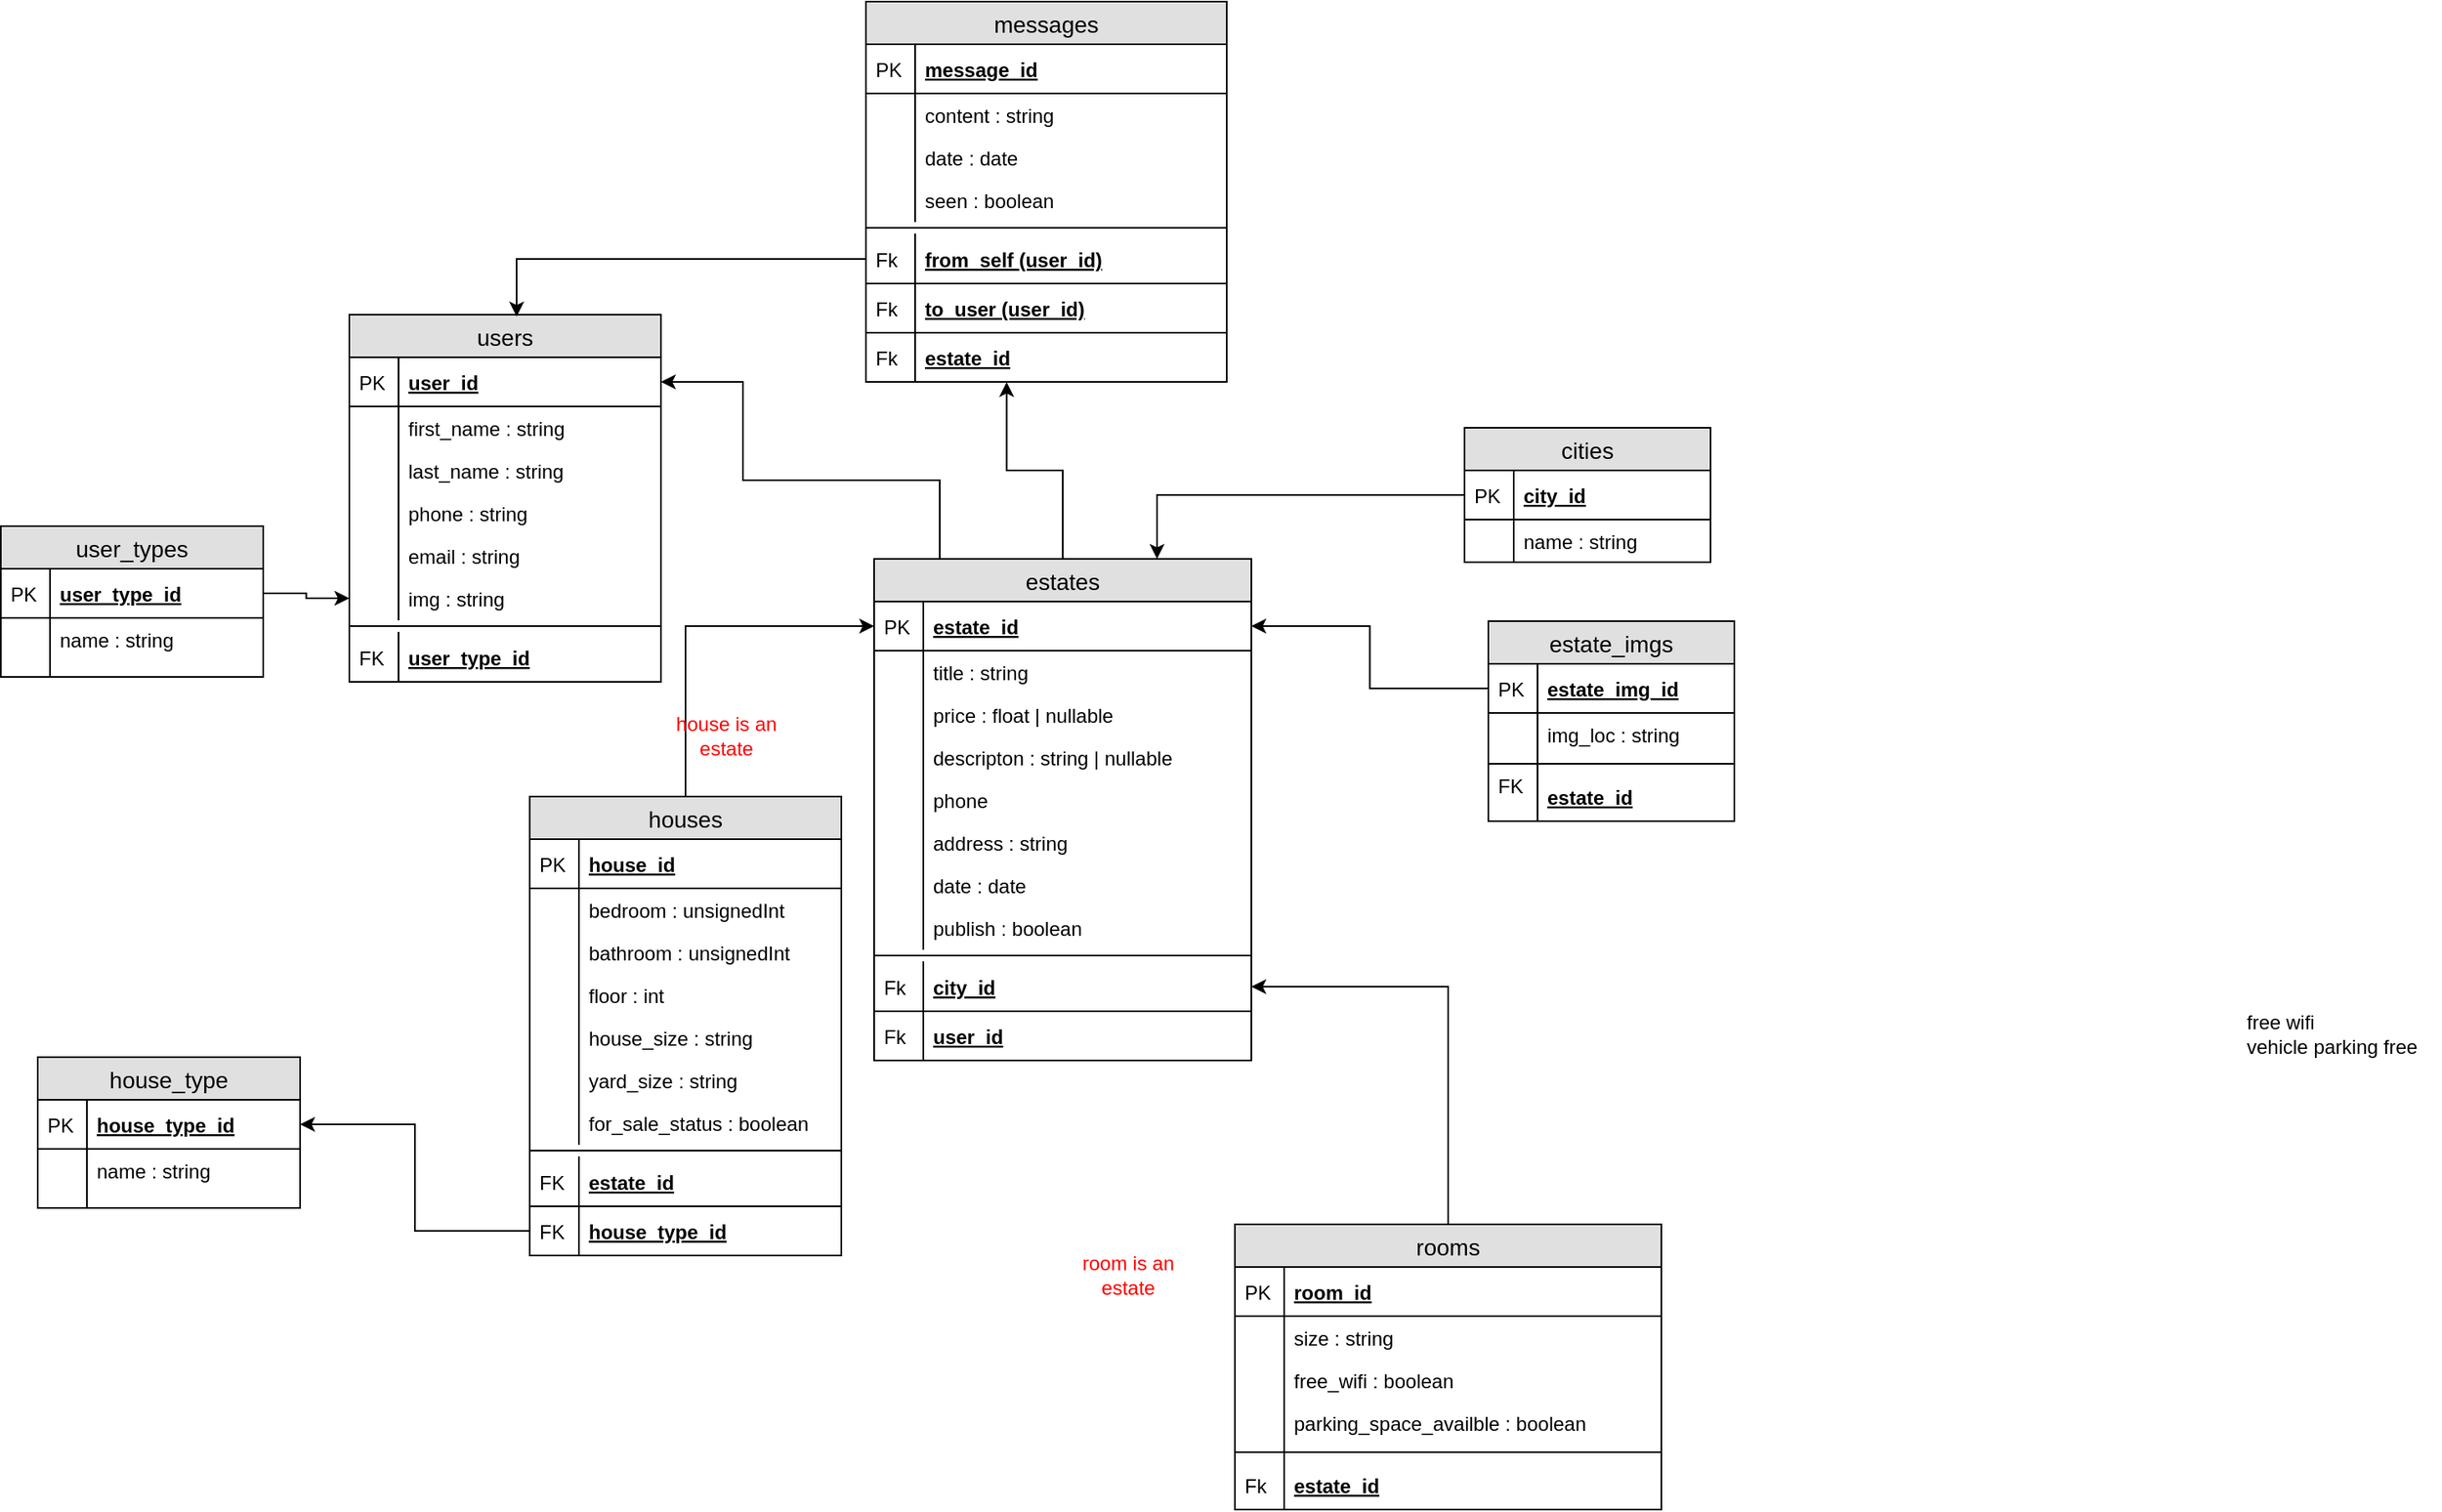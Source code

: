 <mxfile version="10.6.6" type="device"><diagram id="CUeSuuTgmLKHHv7ZmNJ-" name="Page-1"><mxGraphModel dx="840" dy="512" grid="1" gridSize="10" guides="1" tooltips="1" connect="1" arrows="1" fold="1" page="1" pageScale="1" pageWidth="850" pageHeight="1100" math="0" shadow="0"><root><mxCell id="0"/><mxCell id="1" parent="0"/><mxCell id="HLw82QbrshJ_DmkAjoIU-1" style="edgeStyle=orthogonalEdgeStyle;rounded=0;orthogonalLoop=1;jettySize=auto;html=1;exitX=0.5;exitY=0;exitDx=0;exitDy=0;entryX=0;entryY=0.5;entryDx=0;entryDy=0;" parent="1" source="HLw82QbrshJ_DmkAjoIU-2" target="HLw82QbrshJ_DmkAjoIU-57" edge="1"><mxGeometry relative="1" as="geometry"/></mxCell><mxCell id="HLw82QbrshJ_DmkAjoIU-2" value="houses" style="swimlane;fontStyle=0;childLayout=stackLayout;horizontal=1;startSize=26;fillColor=#e0e0e0;horizontalStack=0;resizeParent=1;resizeParentMax=0;resizeLast=0;collapsible=1;marginBottom=0;swimlaneFillColor=#ffffff;align=center;fontSize=14;" parent="1" vertex="1"><mxGeometry x="690" y="743" width="190" height="280" as="geometry"/></mxCell><mxCell id="HLw82QbrshJ_DmkAjoIU-3" value="house_id" style="shape=partialRectangle;top=0;left=0;right=0;bottom=1;align=left;verticalAlign=middle;fillColor=none;spacingLeft=34;spacingRight=4;overflow=hidden;rotatable=0;points=[[0,0.5],[1,0.5]];portConstraint=eastwest;dropTarget=0;fontStyle=5;fontSize=12;" parent="HLw82QbrshJ_DmkAjoIU-2" vertex="1"><mxGeometry y="26" width="190" height="30" as="geometry"/></mxCell><mxCell id="HLw82QbrshJ_DmkAjoIU-4" value="PK" style="shape=partialRectangle;top=0;left=0;bottom=0;fillColor=none;align=left;verticalAlign=middle;spacingLeft=4;spacingRight=4;overflow=hidden;rotatable=0;points=[];portConstraint=eastwest;part=1;fontSize=12;" parent="HLw82QbrshJ_DmkAjoIU-3" vertex="1" connectable="0"><mxGeometry width="30" height="30" as="geometry"/></mxCell><mxCell id="HLw82QbrshJ_DmkAjoIU-5" value="bedroom : unsignedInt" style="shape=partialRectangle;top=0;left=0;right=0;bottom=0;align=left;verticalAlign=top;fillColor=none;spacingLeft=34;spacingRight=4;overflow=hidden;rotatable=0;points=[[0,0.5],[1,0.5]];portConstraint=eastwest;dropTarget=0;fontSize=12;" parent="HLw82QbrshJ_DmkAjoIU-2" vertex="1"><mxGeometry y="56" width="190" height="26" as="geometry"/></mxCell><mxCell id="HLw82QbrshJ_DmkAjoIU-6" value="" style="shape=partialRectangle;top=0;left=0;bottom=0;fillColor=none;align=left;verticalAlign=top;spacingLeft=4;spacingRight=4;overflow=hidden;rotatable=0;points=[];portConstraint=eastwest;part=1;fontSize=12;" parent="HLw82QbrshJ_DmkAjoIU-5" vertex="1" connectable="0"><mxGeometry width="30" height="26" as="geometry"/></mxCell><mxCell id="HLw82QbrshJ_DmkAjoIU-11" value="bathroom : unsignedInt" style="shape=partialRectangle;top=0;left=0;right=0;bottom=0;align=left;verticalAlign=top;fillColor=none;spacingLeft=34;spacingRight=4;overflow=hidden;rotatable=0;points=[[0,0.5],[1,0.5]];portConstraint=eastwest;dropTarget=0;fontSize=12;" parent="HLw82QbrshJ_DmkAjoIU-2" vertex="1"><mxGeometry y="82" width="190" height="26" as="geometry"/></mxCell><mxCell id="HLw82QbrshJ_DmkAjoIU-12" value="" style="shape=partialRectangle;top=0;left=0;bottom=0;fillColor=none;align=left;verticalAlign=top;spacingLeft=4;spacingRight=4;overflow=hidden;rotatable=0;points=[];portConstraint=eastwest;part=1;fontSize=12;" parent="HLw82QbrshJ_DmkAjoIU-11" vertex="1" connectable="0"><mxGeometry width="30" height="26" as="geometry"/></mxCell><mxCell id="HLw82QbrshJ_DmkAjoIU-13" value="floor : int" style="shape=partialRectangle;top=0;left=0;right=0;bottom=0;align=left;verticalAlign=top;fillColor=none;spacingLeft=34;spacingRight=4;overflow=hidden;rotatable=0;points=[[0,0.5],[1,0.5]];portConstraint=eastwest;dropTarget=0;fontSize=12;" parent="HLw82QbrshJ_DmkAjoIU-2" vertex="1"><mxGeometry y="108" width="190" height="26" as="geometry"/></mxCell><mxCell id="HLw82QbrshJ_DmkAjoIU-14" value="" style="shape=partialRectangle;top=0;left=0;bottom=0;fillColor=none;align=left;verticalAlign=top;spacingLeft=4;spacingRight=4;overflow=hidden;rotatable=0;points=[];portConstraint=eastwest;part=1;fontSize=12;" parent="HLw82QbrshJ_DmkAjoIU-13" vertex="1" connectable="0"><mxGeometry width="30" height="26" as="geometry"/></mxCell><mxCell id="HLw82QbrshJ_DmkAjoIU-15" value="house_size : string" style="shape=partialRectangle;top=0;left=0;right=0;bottom=0;align=left;verticalAlign=top;fillColor=none;spacingLeft=34;spacingRight=4;overflow=hidden;rotatable=0;points=[[0,0.5],[1,0.5]];portConstraint=eastwest;dropTarget=0;fontSize=12;" parent="HLw82QbrshJ_DmkAjoIU-2" vertex="1"><mxGeometry y="134" width="190" height="26" as="geometry"/></mxCell><mxCell id="HLw82QbrshJ_DmkAjoIU-16" value="" style="shape=partialRectangle;top=0;left=0;bottom=0;fillColor=none;align=left;verticalAlign=top;spacingLeft=4;spacingRight=4;overflow=hidden;rotatable=0;points=[];portConstraint=eastwest;part=1;fontSize=12;" parent="HLw82QbrshJ_DmkAjoIU-15" vertex="1" connectable="0"><mxGeometry width="30" height="26" as="geometry"/></mxCell><mxCell id="HLw82QbrshJ_DmkAjoIU-17" value="yard_size : string" style="shape=partialRectangle;top=0;left=0;right=0;bottom=0;align=left;verticalAlign=top;fillColor=none;spacingLeft=34;spacingRight=4;overflow=hidden;rotatable=0;points=[[0,0.5],[1,0.5]];portConstraint=eastwest;dropTarget=0;fontSize=12;" parent="HLw82QbrshJ_DmkAjoIU-2" vertex="1"><mxGeometry y="160" width="190" height="26" as="geometry"/></mxCell><mxCell id="HLw82QbrshJ_DmkAjoIU-18" value="" style="shape=partialRectangle;top=0;left=0;bottom=0;fillColor=none;align=left;verticalAlign=top;spacingLeft=4;spacingRight=4;overflow=hidden;rotatable=0;points=[];portConstraint=eastwest;part=1;fontSize=12;" parent="HLw82QbrshJ_DmkAjoIU-17" vertex="1" connectable="0"><mxGeometry width="30" height="26" as="geometry"/></mxCell><mxCell id="EV3Uhzeo8seoCks9kRmd-1" value="for_sale_status : boolean" style="shape=partialRectangle;top=0;left=0;right=0;bottom=0;align=left;verticalAlign=top;fillColor=none;spacingLeft=34;spacingRight=4;overflow=hidden;rotatable=0;points=[[0,0.5],[1,0.5]];portConstraint=eastwest;dropTarget=0;fontSize=12;" parent="HLw82QbrshJ_DmkAjoIU-2" vertex="1"><mxGeometry y="186" width="190" height="26" as="geometry"/></mxCell><mxCell id="EV3Uhzeo8seoCks9kRmd-2" value="" style="shape=partialRectangle;top=0;left=0;bottom=0;fillColor=none;align=left;verticalAlign=top;spacingLeft=4;spacingRight=4;overflow=hidden;rotatable=0;points=[];portConstraint=eastwest;part=1;fontSize=12;" parent="EV3Uhzeo8seoCks9kRmd-1" vertex="1" connectable="0"><mxGeometry width="30" height="26" as="geometry"/></mxCell><mxCell id="HLw82QbrshJ_DmkAjoIU-19" value="" style="line;strokeWidth=1;fillColor=none;align=left;verticalAlign=middle;spacingTop=-1;spacingLeft=3;spacingRight=3;rotatable=0;labelPosition=right;points=[];portConstraint=eastwest;fontSize=12;" parent="HLw82QbrshJ_DmkAjoIU-2" vertex="1"><mxGeometry y="212" width="190" height="8" as="geometry"/></mxCell><mxCell id="HLw82QbrshJ_DmkAjoIU-20" value="estate_id" style="shape=partialRectangle;top=0;left=0;right=0;bottom=1;align=left;verticalAlign=middle;fillColor=none;spacingLeft=34;spacingRight=4;overflow=hidden;rotatable=0;points=[[0,0.5],[1,0.5]];portConstraint=eastwest;dropTarget=0;fontStyle=5;fontSize=12;" parent="HLw82QbrshJ_DmkAjoIU-2" vertex="1"><mxGeometry y="220" width="190" height="30" as="geometry"/></mxCell><mxCell id="HLw82QbrshJ_DmkAjoIU-21" value="FK" style="shape=partialRectangle;top=0;left=0;bottom=0;fillColor=none;align=left;verticalAlign=middle;spacingLeft=4;spacingRight=4;overflow=hidden;rotatable=0;points=[];portConstraint=eastwest;part=1;fontSize=12;" parent="HLw82QbrshJ_DmkAjoIU-20" vertex="1" connectable="0"><mxGeometry width="30" height="30" as="geometry"/></mxCell><mxCell id="sJhoDAnPB7PGWvGIcDMf-5" value="house_type_id" style="shape=partialRectangle;top=0;left=0;right=0;bottom=1;align=left;verticalAlign=middle;fillColor=none;spacingLeft=34;spacingRight=4;overflow=hidden;rotatable=0;points=[[0,0.5],[1,0.5]];portConstraint=eastwest;dropTarget=0;fontStyle=5;fontSize=12;" vertex="1" parent="HLw82QbrshJ_DmkAjoIU-2"><mxGeometry y="250" width="190" height="30" as="geometry"/></mxCell><mxCell id="sJhoDAnPB7PGWvGIcDMf-6" value="FK" style="shape=partialRectangle;top=0;left=0;bottom=0;fillColor=none;align=left;verticalAlign=middle;spacingLeft=4;spacingRight=4;overflow=hidden;rotatable=0;points=[];portConstraint=eastwest;part=1;fontSize=12;" vertex="1" connectable="0" parent="sJhoDAnPB7PGWvGIcDMf-5"><mxGeometry width="30" height="30" as="geometry"/></mxCell><mxCell id="HLw82QbrshJ_DmkAjoIU-22" style="edgeStyle=orthogonalEdgeStyle;rounded=0;orthogonalLoop=1;jettySize=auto;html=1;exitX=0.5;exitY=0;exitDx=0;exitDy=0;entryX=1;entryY=0.5;entryDx=0;entryDy=0;" parent="1" source="HLw82QbrshJ_DmkAjoIU-23" target="HLw82QbrshJ_DmkAjoIU-66" edge="1"><mxGeometry relative="1" as="geometry"/></mxCell><mxCell id="HLw82QbrshJ_DmkAjoIU-23" value="rooms" style="swimlane;fontStyle=0;childLayout=stackLayout;horizontal=1;startSize=26;fillColor=#e0e0e0;horizontalStack=0;resizeParent=1;resizeParentMax=0;resizeLast=0;collapsible=1;marginBottom=0;swimlaneFillColor=#ffffff;align=center;fontSize=14;" parent="1" vertex="1"><mxGeometry x="1120" y="1004" width="260" height="174" as="geometry"/></mxCell><mxCell id="HLw82QbrshJ_DmkAjoIU-24" value="room_id" style="shape=partialRectangle;top=0;left=0;right=0;bottom=1;align=left;verticalAlign=middle;fillColor=none;spacingLeft=34;spacingRight=4;overflow=hidden;rotatable=0;points=[[0,0.5],[1,0.5]];portConstraint=eastwest;dropTarget=0;fontStyle=5;fontSize=12;" parent="HLw82QbrshJ_DmkAjoIU-23" vertex="1"><mxGeometry y="26" width="260" height="30" as="geometry"/></mxCell><mxCell id="HLw82QbrshJ_DmkAjoIU-25" value="PK" style="shape=partialRectangle;top=0;left=0;bottom=0;fillColor=none;align=left;verticalAlign=middle;spacingLeft=4;spacingRight=4;overflow=hidden;rotatable=0;points=[];portConstraint=eastwest;part=1;fontSize=12;" parent="HLw82QbrshJ_DmkAjoIU-24" vertex="1" connectable="0"><mxGeometry width="30" height="30" as="geometry"/></mxCell><mxCell id="HLw82QbrshJ_DmkAjoIU-26" value="size : string" style="shape=partialRectangle;top=0;left=0;right=0;bottom=0;align=left;verticalAlign=top;fillColor=none;spacingLeft=34;spacingRight=4;overflow=hidden;rotatable=0;points=[[0,0.5],[1,0.5]];portConstraint=eastwest;dropTarget=0;fontSize=12;" parent="HLw82QbrshJ_DmkAjoIU-23" vertex="1"><mxGeometry y="56" width="260" height="26" as="geometry"/></mxCell><mxCell id="HLw82QbrshJ_DmkAjoIU-27" value="" style="shape=partialRectangle;top=0;left=0;bottom=0;fillColor=none;align=left;verticalAlign=top;spacingLeft=4;spacingRight=4;overflow=hidden;rotatable=0;points=[];portConstraint=eastwest;part=1;fontSize=12;" parent="HLw82QbrshJ_DmkAjoIU-26" vertex="1" connectable="0"><mxGeometry width="30" height="26" as="geometry"/></mxCell><mxCell id="sJhoDAnPB7PGWvGIcDMf-1" value="free_wifi : boolean" style="shape=partialRectangle;top=0;left=0;right=0;bottom=0;align=left;verticalAlign=top;fillColor=none;spacingLeft=34;spacingRight=4;overflow=hidden;rotatable=0;points=[[0,0.5],[1,0.5]];portConstraint=eastwest;dropTarget=0;fontSize=12;" vertex="1" parent="HLw82QbrshJ_DmkAjoIU-23"><mxGeometry y="82" width="260" height="26" as="geometry"/></mxCell><mxCell id="sJhoDAnPB7PGWvGIcDMf-2" value="" style="shape=partialRectangle;top=0;left=0;bottom=0;fillColor=none;align=left;verticalAlign=top;spacingLeft=4;spacingRight=4;overflow=hidden;rotatable=0;points=[];portConstraint=eastwest;part=1;fontSize=12;" vertex="1" connectable="0" parent="sJhoDAnPB7PGWvGIcDMf-1"><mxGeometry width="30" height="26" as="geometry"/></mxCell><mxCell id="sJhoDAnPB7PGWvGIcDMf-3" value="parking_space_availble : boolean" style="shape=partialRectangle;top=0;left=0;right=0;bottom=0;align=left;verticalAlign=top;fillColor=none;spacingLeft=34;spacingRight=4;overflow=hidden;rotatable=0;points=[[0,0.5],[1,0.5]];portConstraint=eastwest;dropTarget=0;fontSize=12;" vertex="1" parent="HLw82QbrshJ_DmkAjoIU-23"><mxGeometry y="108" width="260" height="26" as="geometry"/></mxCell><mxCell id="sJhoDAnPB7PGWvGIcDMf-4" value="" style="shape=partialRectangle;top=0;left=0;bottom=0;fillColor=none;align=left;verticalAlign=top;spacingLeft=4;spacingRight=4;overflow=hidden;rotatable=0;points=[];portConstraint=eastwest;part=1;fontSize=12;" vertex="1" connectable="0" parent="sJhoDAnPB7PGWvGIcDMf-3"><mxGeometry width="30" height="26" as="geometry"/></mxCell><mxCell id="HLw82QbrshJ_DmkAjoIU-28" value="" style="line;strokeWidth=1;fillColor=none;align=left;verticalAlign=middle;spacingTop=-1;spacingLeft=3;spacingRight=3;rotatable=0;labelPosition=right;points=[];portConstraint=eastwest;fontSize=12;fontFamily=Helvetica;fontColor=#000000;strokeColor=#000000;" parent="HLw82QbrshJ_DmkAjoIU-23" vertex="1"><mxGeometry y="134" width="260" height="10" as="geometry"/></mxCell><mxCell id="HLw82QbrshJ_DmkAjoIU-29" value="" style="shape=partialRectangle;top=0;left=0;bottom=0;fillColor=none;align=left;verticalAlign=top;spacingLeft=4;spacingRight=4;overflow=hidden;rotatable=0;points=[];portConstraint=eastwest;part=1;fontSize=12;" parent="HLw82QbrshJ_DmkAjoIU-28" vertex="1" connectable="0"><mxGeometry width="30" height="10" as="geometry"/></mxCell><mxCell id="HLw82QbrshJ_DmkAjoIU-30" value="estate_id" style="shape=partialRectangle;top=0;left=0;right=0;bottom=1;align=left;verticalAlign=middle;fillColor=none;spacingLeft=34;spacingRight=4;overflow=hidden;rotatable=0;points=[[0,0.5],[1,0.5]];portConstraint=eastwest;dropTarget=0;fontStyle=5;fontSize=12;" parent="HLw82QbrshJ_DmkAjoIU-23" vertex="1"><mxGeometry y="144" width="260" height="30" as="geometry"/></mxCell><mxCell id="HLw82QbrshJ_DmkAjoIU-31" value="Fk" style="shape=partialRectangle;top=0;left=0;bottom=0;fillColor=none;align=left;verticalAlign=middle;spacingLeft=4;spacingRight=4;overflow=hidden;rotatable=0;points=[];portConstraint=eastwest;part=1;fontSize=12;" parent="HLw82QbrshJ_DmkAjoIU-30" vertex="1" connectable="0"><mxGeometry width="30" height="30" as="geometry"/></mxCell><mxCell id="HLw82QbrshJ_DmkAjoIU-37" value="house_type" style="swimlane;fontStyle=0;childLayout=stackLayout;horizontal=1;startSize=26;fillColor=#e0e0e0;horizontalStack=0;resizeParent=1;resizeParentMax=0;resizeLast=0;collapsible=1;marginBottom=0;swimlaneFillColor=#ffffff;align=center;fontSize=14;" parent="1" vertex="1"><mxGeometry x="390" y="902" width="160" height="92" as="geometry"/></mxCell><mxCell id="HLw82QbrshJ_DmkAjoIU-38" value="house_type_id" style="shape=partialRectangle;top=0;left=0;right=0;bottom=1;align=left;verticalAlign=middle;fillColor=none;spacingLeft=34;spacingRight=4;overflow=hidden;rotatable=0;points=[[0,0.5],[1,0.5]];portConstraint=eastwest;dropTarget=0;fontStyle=5;fontSize=12;" parent="HLw82QbrshJ_DmkAjoIU-37" vertex="1"><mxGeometry y="26" width="160" height="30" as="geometry"/></mxCell><mxCell id="HLw82QbrshJ_DmkAjoIU-39" value="PK" style="shape=partialRectangle;top=0;left=0;bottom=0;fillColor=none;align=left;verticalAlign=middle;spacingLeft=4;spacingRight=4;overflow=hidden;rotatable=0;points=[];portConstraint=eastwest;part=1;fontSize=12;" parent="HLw82QbrshJ_DmkAjoIU-38" vertex="1" connectable="0"><mxGeometry width="30" height="30" as="geometry"/></mxCell><mxCell id="HLw82QbrshJ_DmkAjoIU-40" value="name : string" style="shape=partialRectangle;top=0;left=0;right=0;bottom=0;align=left;verticalAlign=top;fillColor=none;spacingLeft=34;spacingRight=4;overflow=hidden;rotatable=0;points=[[0,0.5],[1,0.5]];portConstraint=eastwest;dropTarget=0;fontSize=12;" parent="HLw82QbrshJ_DmkAjoIU-37" vertex="1"><mxGeometry y="56" width="160" height="26" as="geometry"/></mxCell><mxCell id="HLw82QbrshJ_DmkAjoIU-41" value="" style="shape=partialRectangle;top=0;left=0;bottom=0;fillColor=none;align=left;verticalAlign=top;spacingLeft=4;spacingRight=4;overflow=hidden;rotatable=0;points=[];portConstraint=eastwest;part=1;fontSize=12;" parent="HLw82QbrshJ_DmkAjoIU-40" vertex="1" connectable="0"><mxGeometry width="30" height="26" as="geometry"/></mxCell><mxCell id="HLw82QbrshJ_DmkAjoIU-42" value="" style="shape=partialRectangle;top=0;left=0;right=0;bottom=0;align=left;verticalAlign=top;fillColor=none;spacingLeft=34;spacingRight=4;overflow=hidden;rotatable=0;points=[[0,0.5],[1,0.5]];portConstraint=eastwest;dropTarget=0;fontSize=12;" parent="HLw82QbrshJ_DmkAjoIU-37" vertex="1"><mxGeometry y="82" width="160" height="10" as="geometry"/></mxCell><mxCell id="HLw82QbrshJ_DmkAjoIU-43" value="" style="shape=partialRectangle;top=0;left=0;bottom=0;fillColor=none;align=left;verticalAlign=top;spacingLeft=4;spacingRight=4;overflow=hidden;rotatable=0;points=[];portConstraint=eastwest;part=1;fontSize=12;" parent="HLw82QbrshJ_DmkAjoIU-42" vertex="1" connectable="0"><mxGeometry width="30" height="10" as="geometry"/></mxCell><mxCell id="HLw82QbrshJ_DmkAjoIU-44" value="estate_imgs" style="swimlane;fontStyle=0;childLayout=stackLayout;horizontal=1;startSize=26;fillColor=#e0e0e0;horizontalStack=0;resizeParent=1;resizeParentMax=0;resizeLast=0;collapsible=1;marginBottom=0;swimlaneFillColor=#ffffff;align=center;fontSize=14;" parent="1" vertex="1"><mxGeometry x="1274.5" y="636" width="150" height="122" as="geometry"/></mxCell><mxCell id="HLw82QbrshJ_DmkAjoIU-45" value="estate_img_id" style="shape=partialRectangle;top=0;left=0;right=0;bottom=1;align=left;verticalAlign=middle;fillColor=none;spacingLeft=34;spacingRight=4;overflow=hidden;rotatable=0;points=[[0,0.5],[1,0.5]];portConstraint=eastwest;dropTarget=0;fontStyle=5;fontSize=12;" parent="HLw82QbrshJ_DmkAjoIU-44" vertex="1"><mxGeometry y="26" width="150" height="30" as="geometry"/></mxCell><mxCell id="HLw82QbrshJ_DmkAjoIU-46" value="PK" style="shape=partialRectangle;top=0;left=0;bottom=0;fillColor=none;align=left;verticalAlign=middle;spacingLeft=4;spacingRight=4;overflow=hidden;rotatable=0;points=[];portConstraint=eastwest;part=1;fontSize=12;" parent="HLw82QbrshJ_DmkAjoIU-45" vertex="1" connectable="0"><mxGeometry width="30" height="30" as="geometry"/></mxCell><mxCell id="HLw82QbrshJ_DmkAjoIU-47" value="img_loc : string" style="shape=partialRectangle;top=0;left=0;right=0;bottom=0;align=left;verticalAlign=top;fillColor=none;spacingLeft=34;spacingRight=4;overflow=hidden;rotatable=0;points=[[0,0.5],[1,0.5]];portConstraint=eastwest;dropTarget=0;fontSize=12;" parent="HLw82QbrshJ_DmkAjoIU-44" vertex="1"><mxGeometry y="56" width="150" height="26" as="geometry"/></mxCell><mxCell id="HLw82QbrshJ_DmkAjoIU-48" value="" style="shape=partialRectangle;top=0;left=0;bottom=0;fillColor=none;align=left;verticalAlign=top;spacingLeft=4;spacingRight=4;overflow=hidden;rotatable=0;points=[];portConstraint=eastwest;part=1;fontSize=12;" parent="HLw82QbrshJ_DmkAjoIU-47" vertex="1" connectable="0"><mxGeometry width="30" height="26" as="geometry"/></mxCell><mxCell id="HLw82QbrshJ_DmkAjoIU-49" value="" style="line;strokeWidth=1;fillColor=none;align=left;verticalAlign=middle;spacingTop=-1;spacingLeft=3;spacingRight=3;rotatable=0;labelPosition=right;points=[];portConstraint=eastwest;fontSize=12;fontFamily=Helvetica;fontColor=#000000;strokeColor=#000000;" parent="HLw82QbrshJ_DmkAjoIU-44" vertex="1"><mxGeometry y="82" width="150" height="10" as="geometry"/></mxCell><mxCell id="HLw82QbrshJ_DmkAjoIU-50" value="" style="shape=partialRectangle;top=0;left=0;bottom=0;fillColor=none;align=left;verticalAlign=top;spacingLeft=4;spacingRight=4;overflow=hidden;rotatable=0;points=[];portConstraint=eastwest;part=1;fontSize=12;" parent="HLw82QbrshJ_DmkAjoIU-49" vertex="1" connectable="0"><mxGeometry width="30" height="10" as="geometry"/></mxCell><mxCell id="HLw82QbrshJ_DmkAjoIU-51" value="estate_id" style="shape=partialRectangle;top=0;left=0;right=0;bottom=1;align=left;verticalAlign=middle;fillColor=none;spacingLeft=34;spacingRight=4;overflow=hidden;rotatable=0;points=[[0,0.5],[1,0.5]];portConstraint=eastwest;dropTarget=0;fontStyle=5;fontSize=12;" parent="HLw82QbrshJ_DmkAjoIU-44" vertex="1"><mxGeometry y="92" width="150" height="30" as="geometry"/></mxCell><mxCell id="HLw82QbrshJ_DmkAjoIU-52" value="FK&#10;" style="shape=partialRectangle;top=0;left=0;bottom=0;fillColor=none;align=left;verticalAlign=middle;spacingLeft=4;spacingRight=4;overflow=hidden;rotatable=0;points=[];portConstraint=eastwest;part=1;fontSize=12;" parent="HLw82QbrshJ_DmkAjoIU-51" vertex="1" connectable="0"><mxGeometry width="30" height="30" as="geometry"/></mxCell><mxCell id="HLw82QbrshJ_DmkAjoIU-55" style="edgeStyle=orthogonalEdgeStyle;rounded=0;orthogonalLoop=1;jettySize=auto;html=1;exitX=0.25;exitY=0;exitDx=0;exitDy=0;entryX=1;entryY=0.5;entryDx=0;entryDy=0;" parent="1" source="HLw82QbrshJ_DmkAjoIU-56" target="HLw82QbrshJ_DmkAjoIU-73" edge="1"><mxGeometry relative="1" as="geometry"><Array as="points"><mxPoint x="940" y="550"/><mxPoint x="820" y="550"/><mxPoint x="820" y="490"/></Array></mxGeometry></mxCell><mxCell id="890-GaGVXH1TkGIWrbgi-12" style="edgeStyle=orthogonalEdgeStyle;rounded=0;orthogonalLoop=1;jettySize=auto;html=1;exitX=0.5;exitY=0;exitDx=0;exitDy=0;entryX=0.39;entryY=1.003;entryDx=0;entryDy=0;entryPerimeter=0;" parent="1" source="HLw82QbrshJ_DmkAjoIU-56" target="HLw82QbrshJ_DmkAjoIU-106" edge="1"><mxGeometry relative="1" as="geometry"/></mxCell><mxCell id="HLw82QbrshJ_DmkAjoIU-56" value="estates" style="swimlane;fontStyle=0;childLayout=stackLayout;horizontal=1;startSize=26;fillColor=#e0e0e0;horizontalStack=0;resizeParent=1;resizeParentMax=0;resizeLast=0;collapsible=1;marginBottom=0;swimlaneFillColor=#ffffff;align=center;fontSize=14;" parent="1" vertex="1"><mxGeometry x="900" y="598" width="230" height="306" as="geometry"/></mxCell><mxCell id="HLw82QbrshJ_DmkAjoIU-57" value="estate_id" style="shape=partialRectangle;top=0;left=0;right=0;bottom=1;align=left;verticalAlign=middle;fillColor=none;spacingLeft=34;spacingRight=4;overflow=hidden;rotatable=0;points=[[0,0.5],[1,0.5]];portConstraint=eastwest;dropTarget=0;fontStyle=5;fontSize=12;" parent="HLw82QbrshJ_DmkAjoIU-56" vertex="1"><mxGeometry y="26" width="230" height="30" as="geometry"/></mxCell><mxCell id="HLw82QbrshJ_DmkAjoIU-58" value="PK" style="shape=partialRectangle;top=0;left=0;bottom=0;fillColor=none;align=left;verticalAlign=middle;spacingLeft=4;spacingRight=4;overflow=hidden;rotatable=0;points=[];portConstraint=eastwest;part=1;fontSize=12;" parent="HLw82QbrshJ_DmkAjoIU-57" vertex="1" connectable="0"><mxGeometry width="30" height="30" as="geometry"/></mxCell><mxCell id="iZ4RIXeEhnye1pGXJ20V-3" value="title : string" style="shape=partialRectangle;top=0;left=0;right=0;bottom=0;align=left;verticalAlign=top;fillColor=none;spacingLeft=34;spacingRight=4;overflow=hidden;rotatable=0;points=[[0,0.5],[1,0.5]];portConstraint=eastwest;dropTarget=0;fontSize=12;" parent="HLw82QbrshJ_DmkAjoIU-56" vertex="1"><mxGeometry y="56" width="230" height="26" as="geometry"/></mxCell><mxCell id="iZ4RIXeEhnye1pGXJ20V-4" value="" style="shape=partialRectangle;top=0;left=0;bottom=0;fillColor=none;align=left;verticalAlign=top;spacingLeft=4;spacingRight=4;overflow=hidden;rotatable=0;points=[];portConstraint=eastwest;part=1;fontSize=12;" parent="iZ4RIXeEhnye1pGXJ20V-3" vertex="1" connectable="0"><mxGeometry width="30" height="26" as="geometry"/></mxCell><mxCell id="HLw82QbrshJ_DmkAjoIU-59" value="price : float | nullable" style="shape=partialRectangle;top=0;left=0;right=0;bottom=0;align=left;verticalAlign=top;fillColor=none;spacingLeft=34;spacingRight=4;overflow=hidden;rotatable=0;points=[[0,0.5],[1,0.5]];portConstraint=eastwest;dropTarget=0;fontSize=12;" parent="HLw82QbrshJ_DmkAjoIU-56" vertex="1"><mxGeometry y="82" width="230" height="26" as="geometry"/></mxCell><mxCell id="HLw82QbrshJ_DmkAjoIU-60" value="" style="shape=partialRectangle;top=0;left=0;bottom=0;fillColor=none;align=left;verticalAlign=top;spacingLeft=4;spacingRight=4;overflow=hidden;rotatable=0;points=[];portConstraint=eastwest;part=1;fontSize=12;" parent="HLw82QbrshJ_DmkAjoIU-59" vertex="1" connectable="0"><mxGeometry width="30" height="26" as="geometry"/></mxCell><mxCell id="iZ4RIXeEhnye1pGXJ20V-5" value="descripton : string | nullable" style="shape=partialRectangle;top=0;left=0;right=0;bottom=0;align=left;verticalAlign=top;fillColor=none;spacingLeft=34;spacingRight=4;overflow=hidden;rotatable=0;points=[[0,0.5],[1,0.5]];portConstraint=eastwest;dropTarget=0;fontSize=12;" parent="HLw82QbrshJ_DmkAjoIU-56" vertex="1"><mxGeometry y="108" width="230" height="26" as="geometry"/></mxCell><mxCell id="iZ4RIXeEhnye1pGXJ20V-6" value="" style="shape=partialRectangle;top=0;left=0;bottom=0;fillColor=none;align=left;verticalAlign=top;spacingLeft=4;spacingRight=4;overflow=hidden;rotatable=0;points=[];portConstraint=eastwest;part=1;fontSize=12;" parent="iZ4RIXeEhnye1pGXJ20V-5" vertex="1" connectable="0"><mxGeometry width="30" height="26" as="geometry"/></mxCell><mxCell id="iZ4RIXeEhnye1pGXJ20V-1" value="phone" style="shape=partialRectangle;top=0;left=0;right=0;bottom=0;align=left;verticalAlign=top;fillColor=none;spacingLeft=34;spacingRight=4;overflow=hidden;rotatable=0;points=[[0,0.5],[1,0.5]];portConstraint=eastwest;dropTarget=0;fontSize=12;" parent="HLw82QbrshJ_DmkAjoIU-56" vertex="1"><mxGeometry y="134" width="230" height="26" as="geometry"/></mxCell><mxCell id="iZ4RIXeEhnye1pGXJ20V-2" value="" style="shape=partialRectangle;top=0;left=0;bottom=0;fillColor=none;align=left;verticalAlign=top;spacingLeft=4;spacingRight=4;overflow=hidden;rotatable=0;points=[];portConstraint=eastwest;part=1;fontSize=12;" parent="iZ4RIXeEhnye1pGXJ20V-1" vertex="1" connectable="0"><mxGeometry width="30" height="26" as="geometry"/></mxCell><mxCell id="HLw82QbrshJ_DmkAjoIU-61" value="address : string" style="shape=partialRectangle;top=0;left=0;right=0;bottom=0;align=left;verticalAlign=top;fillColor=none;spacingLeft=34;spacingRight=4;overflow=hidden;rotatable=0;points=[[0,0.5],[1,0.5]];portConstraint=eastwest;dropTarget=0;fontSize=12;" parent="HLw82QbrshJ_DmkAjoIU-56" vertex="1"><mxGeometry y="160" width="230" height="26" as="geometry"/></mxCell><mxCell id="HLw82QbrshJ_DmkAjoIU-62" value="" style="shape=partialRectangle;top=0;left=0;bottom=0;fillColor=none;align=left;verticalAlign=top;spacingLeft=4;spacingRight=4;overflow=hidden;rotatable=0;points=[];portConstraint=eastwest;part=1;fontSize=12;" parent="HLw82QbrshJ_DmkAjoIU-61" vertex="1" connectable="0"><mxGeometry width="30" height="26" as="geometry"/></mxCell><mxCell id="HLw82QbrshJ_DmkAjoIU-63" value="date : date" style="shape=partialRectangle;top=0;left=0;right=0;bottom=0;align=left;verticalAlign=top;fillColor=none;spacingLeft=34;spacingRight=4;overflow=hidden;rotatable=0;points=[[0,0.5],[1,0.5]];portConstraint=eastwest;dropTarget=0;fontSize=12;" parent="HLw82QbrshJ_DmkAjoIU-56" vertex="1"><mxGeometry y="186" width="230" height="26" as="geometry"/></mxCell><mxCell id="HLw82QbrshJ_DmkAjoIU-64" value="" style="shape=partialRectangle;top=0;left=0;bottom=0;fillColor=none;align=left;verticalAlign=top;spacingLeft=4;spacingRight=4;overflow=hidden;rotatable=0;points=[];portConstraint=eastwest;part=1;fontSize=12;" parent="HLw82QbrshJ_DmkAjoIU-63" vertex="1" connectable="0"><mxGeometry width="30" height="26" as="geometry"/></mxCell><mxCell id="iZ4RIXeEhnye1pGXJ20V-8" value="publish : boolean" style="shape=partialRectangle;top=0;left=0;right=0;bottom=0;align=left;verticalAlign=top;fillColor=none;spacingLeft=34;spacingRight=4;overflow=hidden;rotatable=0;points=[[0,0.5],[1,0.5]];portConstraint=eastwest;dropTarget=0;fontSize=12;" parent="HLw82QbrshJ_DmkAjoIU-56" vertex="1"><mxGeometry y="212" width="230" height="26" as="geometry"/></mxCell><mxCell id="iZ4RIXeEhnye1pGXJ20V-9" value="" style="shape=partialRectangle;top=0;left=0;bottom=0;fillColor=none;align=left;verticalAlign=top;spacingLeft=4;spacingRight=4;overflow=hidden;rotatable=0;points=[];portConstraint=eastwest;part=1;fontSize=12;" parent="iZ4RIXeEhnye1pGXJ20V-8" vertex="1" connectable="0"><mxGeometry width="30" height="26" as="geometry"/></mxCell><mxCell id="HLw82QbrshJ_DmkAjoIU-65" value="" style="line;strokeWidth=1;fillColor=none;align=left;verticalAlign=middle;spacingTop=-1;spacingLeft=3;spacingRight=3;rotatable=0;labelPosition=right;points=[];portConstraint=eastwest;fontSize=12;" parent="HLw82QbrshJ_DmkAjoIU-56" vertex="1"><mxGeometry y="238" width="230" height="8" as="geometry"/></mxCell><mxCell id="HLw82QbrshJ_DmkAjoIU-66" value="city_id" style="shape=partialRectangle;top=0;left=0;right=0;bottom=1;align=left;verticalAlign=middle;fillColor=none;spacingLeft=34;spacingRight=4;overflow=hidden;rotatable=0;points=[[0,0.5],[1,0.5]];portConstraint=eastwest;dropTarget=0;fontStyle=5;fontSize=12;" parent="HLw82QbrshJ_DmkAjoIU-56" vertex="1"><mxGeometry y="246" width="230" height="30" as="geometry"/></mxCell><mxCell id="HLw82QbrshJ_DmkAjoIU-67" value="Fk" style="shape=partialRectangle;top=0;left=0;bottom=0;fillColor=none;align=left;verticalAlign=middle;spacingLeft=4;spacingRight=4;overflow=hidden;rotatable=0;points=[];portConstraint=eastwest;part=1;fontSize=12;" parent="HLw82QbrshJ_DmkAjoIU-66" vertex="1" connectable="0"><mxGeometry width="30" height="30" as="geometry"/></mxCell><mxCell id="HLw82QbrshJ_DmkAjoIU-68" value="user_id" style="shape=partialRectangle;top=0;left=0;right=0;bottom=1;align=left;verticalAlign=middle;fillColor=none;spacingLeft=34;spacingRight=4;overflow=hidden;rotatable=0;points=[[0,0.5],[1,0.5]];portConstraint=eastwest;dropTarget=0;fontStyle=5;fontSize=12;" parent="HLw82QbrshJ_DmkAjoIU-56" vertex="1"><mxGeometry y="276" width="230" height="30" as="geometry"/></mxCell><mxCell id="HLw82QbrshJ_DmkAjoIU-69" value="Fk" style="shape=partialRectangle;top=0;left=0;bottom=0;fillColor=none;align=left;verticalAlign=middle;spacingLeft=4;spacingRight=4;overflow=hidden;rotatable=0;points=[];portConstraint=eastwest;part=1;fontSize=12;" parent="HLw82QbrshJ_DmkAjoIU-68" vertex="1" connectable="0"><mxGeometry width="30" height="30" as="geometry"/></mxCell><mxCell id="HLw82QbrshJ_DmkAjoIU-70" style="edgeStyle=orthogonalEdgeStyle;rounded=0;orthogonalLoop=1;jettySize=auto;html=1;exitX=0;exitY=0.5;exitDx=0;exitDy=0;entryX=1;entryY=0.5;entryDx=0;entryDy=0;" parent="1" source="HLw82QbrshJ_DmkAjoIU-45" target="HLw82QbrshJ_DmkAjoIU-57" edge="1"><mxGeometry relative="1" as="geometry"/></mxCell><mxCell id="HLw82QbrshJ_DmkAjoIU-71" value="house is an estate" style="text;html=1;strokeColor=none;fillColor=none;align=center;verticalAlign=middle;whiteSpace=wrap;rounded=0;fontColor=#FF0000;" parent="1" vertex="1"><mxGeometry x="775" y="696" width="70" height="20" as="geometry"/></mxCell><mxCell id="HLw82QbrshJ_DmkAjoIU-72" value="users" style="swimlane;fontStyle=0;childLayout=stackLayout;horizontal=1;startSize=26;fillColor=#e0e0e0;horizontalStack=0;resizeParent=1;resizeParentMax=0;resizeLast=0;collapsible=1;marginBottom=0;swimlaneFillColor=#ffffff;align=center;fontSize=14;" parent="1" vertex="1"><mxGeometry x="580" y="449" width="190" height="224" as="geometry"/></mxCell><mxCell id="HLw82QbrshJ_DmkAjoIU-73" value="user_id" style="shape=partialRectangle;top=0;left=0;right=0;bottom=1;align=left;verticalAlign=middle;fillColor=none;spacingLeft=34;spacingRight=4;overflow=hidden;rotatable=0;points=[[0,0.5],[1,0.5]];portConstraint=eastwest;dropTarget=0;fontStyle=5;fontSize=12;" parent="HLw82QbrshJ_DmkAjoIU-72" vertex="1"><mxGeometry y="26" width="190" height="30" as="geometry"/></mxCell><mxCell id="HLw82QbrshJ_DmkAjoIU-74" value="PK" style="shape=partialRectangle;top=0;left=0;bottom=0;fillColor=none;align=left;verticalAlign=middle;spacingLeft=4;spacingRight=4;overflow=hidden;rotatable=0;points=[];portConstraint=eastwest;part=1;fontSize=12;" parent="HLw82QbrshJ_DmkAjoIU-73" vertex="1" connectable="0"><mxGeometry width="30" height="30" as="geometry"/></mxCell><mxCell id="HLw82QbrshJ_DmkAjoIU-75" value="first_name : string" style="shape=partialRectangle;top=0;left=0;right=0;bottom=0;align=left;verticalAlign=top;fillColor=none;spacingLeft=34;spacingRight=4;overflow=hidden;rotatable=0;points=[[0,0.5],[1,0.5]];portConstraint=eastwest;dropTarget=0;fontSize=12;" parent="HLw82QbrshJ_DmkAjoIU-72" vertex="1"><mxGeometry y="56" width="190" height="26" as="geometry"/></mxCell><mxCell id="HLw82QbrshJ_DmkAjoIU-76" value="" style="shape=partialRectangle;top=0;left=0;bottom=0;fillColor=none;align=left;verticalAlign=top;spacingLeft=4;spacingRight=4;overflow=hidden;rotatable=0;points=[];portConstraint=eastwest;part=1;fontSize=12;" parent="HLw82QbrshJ_DmkAjoIU-75" vertex="1" connectable="0"><mxGeometry width="30" height="26" as="geometry"/></mxCell><mxCell id="HLw82QbrshJ_DmkAjoIU-77" value="last_name : string" style="shape=partialRectangle;top=0;left=0;right=0;bottom=0;align=left;verticalAlign=top;fillColor=none;spacingLeft=34;spacingRight=4;overflow=hidden;rotatable=0;points=[[0,0.5],[1,0.5]];portConstraint=eastwest;dropTarget=0;fontSize=12;" parent="HLw82QbrshJ_DmkAjoIU-72" vertex="1"><mxGeometry y="82" width="190" height="26" as="geometry"/></mxCell><mxCell id="HLw82QbrshJ_DmkAjoIU-78" value="" style="shape=partialRectangle;top=0;left=0;bottom=0;fillColor=none;align=left;verticalAlign=top;spacingLeft=4;spacingRight=4;overflow=hidden;rotatable=0;points=[];portConstraint=eastwest;part=1;fontSize=12;" parent="HLw82QbrshJ_DmkAjoIU-77" vertex="1" connectable="0"><mxGeometry width="30" height="26" as="geometry"/></mxCell><mxCell id="HLw82QbrshJ_DmkAjoIU-79" value="phone : string" style="shape=partialRectangle;top=0;left=0;right=0;bottom=0;align=left;verticalAlign=top;fillColor=none;spacingLeft=34;spacingRight=4;overflow=hidden;rotatable=0;points=[[0,0.5],[1,0.5]];portConstraint=eastwest;dropTarget=0;fontSize=12;" parent="HLw82QbrshJ_DmkAjoIU-72" vertex="1"><mxGeometry y="108" width="190" height="26" as="geometry"/></mxCell><mxCell id="HLw82QbrshJ_DmkAjoIU-80" value="" style="shape=partialRectangle;top=0;left=0;bottom=0;fillColor=none;align=left;verticalAlign=top;spacingLeft=4;spacingRight=4;overflow=hidden;rotatable=0;points=[];portConstraint=eastwest;part=1;fontSize=12;" parent="HLw82QbrshJ_DmkAjoIU-79" vertex="1" connectable="0"><mxGeometry width="30" height="26" as="geometry"/></mxCell><mxCell id="HLw82QbrshJ_DmkAjoIU-81" value="email : string" style="shape=partialRectangle;top=0;left=0;right=0;bottom=0;align=left;verticalAlign=top;fillColor=none;spacingLeft=34;spacingRight=4;overflow=hidden;rotatable=0;points=[[0,0.5],[1,0.5]];portConstraint=eastwest;dropTarget=0;fontSize=12;" parent="HLw82QbrshJ_DmkAjoIU-72" vertex="1"><mxGeometry y="134" width="190" height="26" as="geometry"/></mxCell><mxCell id="HLw82QbrshJ_DmkAjoIU-82" value="" style="shape=partialRectangle;top=0;left=0;bottom=0;fillColor=none;align=left;verticalAlign=top;spacingLeft=4;spacingRight=4;overflow=hidden;rotatable=0;points=[];portConstraint=eastwest;part=1;fontSize=12;" parent="HLw82QbrshJ_DmkAjoIU-81" vertex="1" connectable="0"><mxGeometry width="30" height="26" as="geometry"/></mxCell><mxCell id="HLw82QbrshJ_DmkAjoIU-83" value="img : string" style="shape=partialRectangle;top=0;left=0;right=0;bottom=0;align=left;verticalAlign=top;fillColor=none;spacingLeft=34;spacingRight=4;overflow=hidden;rotatable=0;points=[[0,0.5],[1,0.5]];portConstraint=eastwest;dropTarget=0;fontSize=12;" parent="HLw82QbrshJ_DmkAjoIU-72" vertex="1"><mxGeometry y="160" width="190" height="26" as="geometry"/></mxCell><mxCell id="HLw82QbrshJ_DmkAjoIU-84" value="" style="shape=partialRectangle;top=0;left=0;bottom=0;fillColor=none;align=left;verticalAlign=top;spacingLeft=4;spacingRight=4;overflow=hidden;rotatable=0;points=[];portConstraint=eastwest;part=1;fontSize=12;" parent="HLw82QbrshJ_DmkAjoIU-83" vertex="1" connectable="0"><mxGeometry width="30" height="26" as="geometry"/></mxCell><mxCell id="890-GaGVXH1TkGIWrbgi-11" value="" style="line;strokeWidth=1;fillColor=none;align=left;verticalAlign=middle;spacingTop=-1;spacingLeft=3;spacingRight=3;rotatable=0;labelPosition=right;points=[];portConstraint=eastwest;fontSize=12;" parent="HLw82QbrshJ_DmkAjoIU-72" vertex="1"><mxGeometry y="186" width="190" height="8" as="geometry"/></mxCell><mxCell id="890-GaGVXH1TkGIWrbgi-9" value="user_type_id" style="shape=partialRectangle;top=0;left=0;right=0;bottom=1;align=left;verticalAlign=middle;fillColor=none;spacingLeft=34;spacingRight=4;overflow=hidden;rotatable=0;points=[[0,0.5],[1,0.5]];portConstraint=eastwest;dropTarget=0;fontStyle=5;fontSize=12;" parent="HLw82QbrshJ_DmkAjoIU-72" vertex="1"><mxGeometry y="194" width="190" height="30" as="geometry"/></mxCell><mxCell id="890-GaGVXH1TkGIWrbgi-10" value="FK" style="shape=partialRectangle;top=0;left=0;bottom=0;fillColor=none;align=left;verticalAlign=middle;spacingLeft=4;spacingRight=4;overflow=hidden;rotatable=0;points=[];portConstraint=eastwest;part=1;fontSize=12;" parent="890-GaGVXH1TkGIWrbgi-9" vertex="1" connectable="0"><mxGeometry width="30" height="30" as="geometry"/></mxCell><mxCell id="HLw82QbrshJ_DmkAjoIU-85" value="cities" style="swimlane;fontStyle=0;childLayout=stackLayout;horizontal=1;startSize=26;fillColor=#e0e0e0;horizontalStack=0;resizeParent=1;resizeParentMax=0;resizeLast=0;collapsible=1;marginBottom=0;swimlaneFillColor=#ffffff;align=center;fontSize=14;" parent="1" vertex="1"><mxGeometry x="1260" y="518" width="150" height="82" as="geometry"/></mxCell><mxCell id="HLw82QbrshJ_DmkAjoIU-86" value="city_id" style="shape=partialRectangle;top=0;left=0;right=0;bottom=1;align=left;verticalAlign=middle;fillColor=none;spacingLeft=34;spacingRight=4;overflow=hidden;rotatable=0;points=[[0,0.5],[1,0.5]];portConstraint=eastwest;dropTarget=0;fontStyle=5;fontSize=12;" parent="HLw82QbrshJ_DmkAjoIU-85" vertex="1"><mxGeometry y="26" width="150" height="30" as="geometry"/></mxCell><mxCell id="HLw82QbrshJ_DmkAjoIU-87" value="PK" style="shape=partialRectangle;top=0;left=0;bottom=0;fillColor=none;align=left;verticalAlign=middle;spacingLeft=4;spacingRight=4;overflow=hidden;rotatable=0;points=[];portConstraint=eastwest;part=1;fontSize=12;" parent="HLw82QbrshJ_DmkAjoIU-86" vertex="1" connectable="0"><mxGeometry width="30" height="30" as="geometry"/></mxCell><mxCell id="HLw82QbrshJ_DmkAjoIU-88" value="name : string" style="shape=partialRectangle;top=0;left=0;right=0;bottom=0;align=left;verticalAlign=top;fillColor=none;spacingLeft=34;spacingRight=4;overflow=hidden;rotatable=0;points=[[0,0.5],[1,0.5]];portConstraint=eastwest;dropTarget=0;fontSize=12;" parent="HLw82QbrshJ_DmkAjoIU-85" vertex="1"><mxGeometry y="56" width="150" height="26" as="geometry"/></mxCell><mxCell id="HLw82QbrshJ_DmkAjoIU-89" value="" style="shape=partialRectangle;top=0;left=0;bottom=0;fillColor=none;align=left;verticalAlign=top;spacingLeft=4;spacingRight=4;overflow=hidden;rotatable=0;points=[];portConstraint=eastwest;part=1;fontSize=12;" parent="HLw82QbrshJ_DmkAjoIU-88" vertex="1" connectable="0"><mxGeometry width="30" height="26" as="geometry"/></mxCell><mxCell id="HLw82QbrshJ_DmkAjoIU-90" style="edgeStyle=orthogonalEdgeStyle;rounded=0;orthogonalLoop=1;jettySize=auto;html=1;exitX=0;exitY=0.5;exitDx=0;exitDy=0;entryX=0.75;entryY=0;entryDx=0;entryDy=0;" parent="1" source="HLw82QbrshJ_DmkAjoIU-86" target="HLw82QbrshJ_DmkAjoIU-56" edge="1"><mxGeometry relative="1" as="geometry"/></mxCell><mxCell id="HLw82QbrshJ_DmkAjoIU-91" value="room is an estate" style="text;html=1;strokeColor=none;fillColor=none;align=center;verticalAlign=middle;whiteSpace=wrap;rounded=0;fontColor=#FF0000;" parent="1" vertex="1"><mxGeometry x="1020" y="1025" width="70" height="20" as="geometry"/></mxCell><mxCell id="HLw82QbrshJ_DmkAjoIU-92" value="messages" style="swimlane;fontStyle=0;childLayout=stackLayout;horizontal=1;startSize=26;fillColor=#e0e0e0;horizontalStack=0;resizeParent=1;resizeParentMax=0;resizeLast=0;collapsible=1;marginBottom=0;swimlaneFillColor=#ffffff;align=center;fontSize=14;" parent="1" vertex="1"><mxGeometry x="895" y="258" width="220" height="232" as="geometry"/></mxCell><mxCell id="HLw82QbrshJ_DmkAjoIU-93" value="message_id" style="shape=partialRectangle;top=0;left=0;right=0;bottom=1;align=left;verticalAlign=middle;fillColor=none;spacingLeft=34;spacingRight=4;overflow=hidden;rotatable=0;points=[[0,0.5],[1,0.5]];portConstraint=eastwest;dropTarget=0;fontStyle=5;fontSize=12;" parent="HLw82QbrshJ_DmkAjoIU-92" vertex="1"><mxGeometry y="26" width="220" height="30" as="geometry"/></mxCell><mxCell id="HLw82QbrshJ_DmkAjoIU-94" value="PK" style="shape=partialRectangle;top=0;left=0;bottom=0;fillColor=none;align=left;verticalAlign=middle;spacingLeft=4;spacingRight=4;overflow=hidden;rotatable=0;points=[];portConstraint=eastwest;part=1;fontSize=12;" parent="HLw82QbrshJ_DmkAjoIU-93" vertex="1" connectable="0"><mxGeometry width="30" height="30" as="geometry"/></mxCell><mxCell id="HLw82QbrshJ_DmkAjoIU-95" value="content : string" style="shape=partialRectangle;top=0;left=0;right=0;bottom=0;align=left;verticalAlign=top;fillColor=none;spacingLeft=34;spacingRight=4;overflow=hidden;rotatable=0;points=[[0,0.5],[1,0.5]];portConstraint=eastwest;dropTarget=0;fontSize=12;" parent="HLw82QbrshJ_DmkAjoIU-92" vertex="1"><mxGeometry y="56" width="220" height="26" as="geometry"/></mxCell><mxCell id="HLw82QbrshJ_DmkAjoIU-96" value="" style="shape=partialRectangle;top=0;left=0;bottom=0;fillColor=none;align=left;verticalAlign=top;spacingLeft=4;spacingRight=4;overflow=hidden;rotatable=0;points=[];portConstraint=eastwest;part=1;fontSize=12;" parent="HLw82QbrshJ_DmkAjoIU-95" vertex="1" connectable="0"><mxGeometry width="30" height="26" as="geometry"/></mxCell><mxCell id="HLw82QbrshJ_DmkAjoIU-97" value="date : date" style="shape=partialRectangle;top=0;left=0;right=0;bottom=0;align=left;verticalAlign=top;fillColor=none;spacingLeft=34;spacingRight=4;overflow=hidden;rotatable=0;points=[[0,0.5],[1,0.5]];portConstraint=eastwest;dropTarget=0;fontSize=12;" parent="HLw82QbrshJ_DmkAjoIU-92" vertex="1"><mxGeometry y="82" width="220" height="26" as="geometry"/></mxCell><mxCell id="HLw82QbrshJ_DmkAjoIU-98" value="" style="shape=partialRectangle;top=0;left=0;bottom=0;fillColor=none;align=left;verticalAlign=top;spacingLeft=4;spacingRight=4;overflow=hidden;rotatable=0;points=[];portConstraint=eastwest;part=1;fontSize=12;" parent="HLw82QbrshJ_DmkAjoIU-97" vertex="1" connectable="0"><mxGeometry width="30" height="26" as="geometry"/></mxCell><mxCell id="HLw82QbrshJ_DmkAjoIU-99" value="seen : boolean" style="shape=partialRectangle;top=0;left=0;right=0;bottom=0;align=left;verticalAlign=top;fillColor=none;spacingLeft=34;spacingRight=4;overflow=hidden;rotatable=0;points=[[0,0.5],[1,0.5]];portConstraint=eastwest;dropTarget=0;fontSize=12;" parent="HLw82QbrshJ_DmkAjoIU-92" vertex="1"><mxGeometry y="108" width="220" height="26" as="geometry"/></mxCell><mxCell id="HLw82QbrshJ_DmkAjoIU-100" value="" style="shape=partialRectangle;top=0;left=0;bottom=0;fillColor=none;align=left;verticalAlign=top;spacingLeft=4;spacingRight=4;overflow=hidden;rotatable=0;points=[];portConstraint=eastwest;part=1;fontSize=12;" parent="HLw82QbrshJ_DmkAjoIU-99" vertex="1" connectable="0"><mxGeometry width="30" height="26" as="geometry"/></mxCell><mxCell id="HLw82QbrshJ_DmkAjoIU-101" value="" style="line;strokeWidth=1;fillColor=none;align=left;verticalAlign=middle;spacingTop=-1;spacingLeft=3;spacingRight=3;rotatable=0;labelPosition=right;points=[];portConstraint=eastwest;fontSize=12;" parent="HLw82QbrshJ_DmkAjoIU-92" vertex="1"><mxGeometry y="134" width="220" height="8" as="geometry"/></mxCell><mxCell id="HLw82QbrshJ_DmkAjoIU-102" value="from_self (user_id)" style="shape=partialRectangle;top=0;left=0;right=0;bottom=1;align=left;verticalAlign=middle;fillColor=none;spacingLeft=34;spacingRight=4;overflow=hidden;rotatable=0;points=[[0,0.5],[1,0.5]];portConstraint=eastwest;dropTarget=0;fontStyle=5;fontSize=12;" parent="HLw82QbrshJ_DmkAjoIU-92" vertex="1"><mxGeometry y="142" width="220" height="30" as="geometry"/></mxCell><mxCell id="HLw82QbrshJ_DmkAjoIU-103" value="Fk" style="shape=partialRectangle;top=0;left=0;bottom=0;fillColor=none;align=left;verticalAlign=middle;spacingLeft=4;spacingRight=4;overflow=hidden;rotatable=0;points=[];portConstraint=eastwest;part=1;fontSize=12;" parent="HLw82QbrshJ_DmkAjoIU-102" vertex="1" connectable="0"><mxGeometry width="30" height="30" as="geometry"/></mxCell><mxCell id="HLw82QbrshJ_DmkAjoIU-104" value="to_user (user_id)" style="shape=partialRectangle;top=0;left=0;right=0;bottom=1;align=left;verticalAlign=middle;fillColor=none;spacingLeft=34;spacingRight=4;overflow=hidden;rotatable=0;points=[[0,0.5],[1,0.5]];portConstraint=eastwest;dropTarget=0;fontStyle=5;fontSize=12;" parent="HLw82QbrshJ_DmkAjoIU-92" vertex="1"><mxGeometry y="172" width="220" height="30" as="geometry"/></mxCell><mxCell id="HLw82QbrshJ_DmkAjoIU-105" value="Fk" style="shape=partialRectangle;top=0;left=0;bottom=0;fillColor=none;align=left;verticalAlign=middle;spacingLeft=4;spacingRight=4;overflow=hidden;rotatable=0;points=[];portConstraint=eastwest;part=1;fontSize=12;" parent="HLw82QbrshJ_DmkAjoIU-104" vertex="1" connectable="0"><mxGeometry width="30" height="30" as="geometry"/></mxCell><mxCell id="HLw82QbrshJ_DmkAjoIU-106" value="estate_id" style="shape=partialRectangle;top=0;left=0;right=0;bottom=1;align=left;verticalAlign=middle;fillColor=none;spacingLeft=34;spacingRight=4;overflow=hidden;rotatable=0;points=[[0,0.5],[1,0.5]];portConstraint=eastwest;dropTarget=0;fontStyle=5;fontSize=12;" parent="HLw82QbrshJ_DmkAjoIU-92" vertex="1"><mxGeometry y="202" width="220" height="30" as="geometry"/></mxCell><mxCell id="HLw82QbrshJ_DmkAjoIU-107" value="Fk" style="shape=partialRectangle;top=0;left=0;bottom=0;fillColor=none;align=left;verticalAlign=middle;spacingLeft=4;spacingRight=4;overflow=hidden;rotatable=0;points=[];portConstraint=eastwest;part=1;fontSize=12;" parent="HLw82QbrshJ_DmkAjoIU-106" vertex="1" connectable="0"><mxGeometry width="30" height="30" as="geometry"/></mxCell><mxCell id="HLw82QbrshJ_DmkAjoIU-109" style="edgeStyle=orthogonalEdgeStyle;rounded=0;orthogonalLoop=1;jettySize=auto;html=1;exitX=0;exitY=0.5;exitDx=0;exitDy=0;entryX=0.537;entryY=0.005;entryDx=0;entryDy=0;entryPerimeter=0;" parent="1" source="HLw82QbrshJ_DmkAjoIU-102" target="HLw82QbrshJ_DmkAjoIU-72" edge="1"><mxGeometry relative="1" as="geometry"/></mxCell><mxCell id="890-GaGVXH1TkGIWrbgi-1" value="user_types" style="swimlane;fontStyle=0;childLayout=stackLayout;horizontal=1;startSize=26;fillColor=#e0e0e0;horizontalStack=0;resizeParent=1;resizeParentMax=0;resizeLast=0;collapsible=1;marginBottom=0;swimlaneFillColor=#ffffff;align=center;fontSize=14;" parent="1" vertex="1"><mxGeometry x="367.5" y="578" width="160" height="92" as="geometry"/></mxCell><mxCell id="890-GaGVXH1TkGIWrbgi-2" value="user_type_id" style="shape=partialRectangle;top=0;left=0;right=0;bottom=1;align=left;verticalAlign=middle;fillColor=none;spacingLeft=34;spacingRight=4;overflow=hidden;rotatable=0;points=[[0,0.5],[1,0.5]];portConstraint=eastwest;dropTarget=0;fontStyle=5;fontSize=12;" parent="890-GaGVXH1TkGIWrbgi-1" vertex="1"><mxGeometry y="26" width="160" height="30" as="geometry"/></mxCell><mxCell id="890-GaGVXH1TkGIWrbgi-3" value="PK" style="shape=partialRectangle;top=0;left=0;bottom=0;fillColor=none;align=left;verticalAlign=middle;spacingLeft=4;spacingRight=4;overflow=hidden;rotatable=0;points=[];portConstraint=eastwest;part=1;fontSize=12;" parent="890-GaGVXH1TkGIWrbgi-2" vertex="1" connectable="0"><mxGeometry width="30" height="30" as="geometry"/></mxCell><mxCell id="890-GaGVXH1TkGIWrbgi-4" value="name : string" style="shape=partialRectangle;top=0;left=0;right=0;bottom=0;align=left;verticalAlign=top;fillColor=none;spacingLeft=34;spacingRight=4;overflow=hidden;rotatable=0;points=[[0,0.5],[1,0.5]];portConstraint=eastwest;dropTarget=0;fontSize=12;" parent="890-GaGVXH1TkGIWrbgi-1" vertex="1"><mxGeometry y="56" width="160" height="26" as="geometry"/></mxCell><mxCell id="890-GaGVXH1TkGIWrbgi-5" value="" style="shape=partialRectangle;top=0;left=0;bottom=0;fillColor=none;align=left;verticalAlign=top;spacingLeft=4;spacingRight=4;overflow=hidden;rotatable=0;points=[];portConstraint=eastwest;part=1;fontSize=12;" parent="890-GaGVXH1TkGIWrbgi-4" vertex="1" connectable="0"><mxGeometry width="30" height="26" as="geometry"/></mxCell><mxCell id="890-GaGVXH1TkGIWrbgi-6" value="" style="shape=partialRectangle;top=0;left=0;right=0;bottom=0;align=left;verticalAlign=top;fillColor=none;spacingLeft=34;spacingRight=4;overflow=hidden;rotatable=0;points=[[0,0.5],[1,0.5]];portConstraint=eastwest;dropTarget=0;fontSize=12;" parent="890-GaGVXH1TkGIWrbgi-1" vertex="1"><mxGeometry y="82" width="160" height="10" as="geometry"/></mxCell><mxCell id="890-GaGVXH1TkGIWrbgi-7" value="" style="shape=partialRectangle;top=0;left=0;bottom=0;fillColor=none;align=left;verticalAlign=top;spacingLeft=4;spacingRight=4;overflow=hidden;rotatable=0;points=[];portConstraint=eastwest;part=1;fontSize=12;" parent="890-GaGVXH1TkGIWrbgi-6" vertex="1" connectable="0"><mxGeometry width="30" height="10" as="geometry"/></mxCell><mxCell id="890-GaGVXH1TkGIWrbgi-8" style="edgeStyle=orthogonalEdgeStyle;rounded=0;orthogonalLoop=1;jettySize=auto;html=1;exitX=1;exitY=0.5;exitDx=0;exitDy=0;entryX=0;entryY=0.5;entryDx=0;entryDy=0;" parent="1" source="890-GaGVXH1TkGIWrbgi-2" target="HLw82QbrshJ_DmkAjoIU-83" edge="1"><mxGeometry relative="1" as="geometry"><mxPoint x="580.0" y="720.0" as="targetPoint"/></mxGeometry></mxCell><mxCell id="WWvxUnJkByuLKWerV8ga-18" value="free wifi" style="text;html=1;resizable=0;points=[];autosize=1;align=left;verticalAlign=top;spacingTop=-4;" parent="1" vertex="1"><mxGeometry x="1735" y="871" width="60" height="20" as="geometry"/></mxCell><mxCell id="WWvxUnJkByuLKWerV8ga-19" value="vehicle parking free" style="text;html=1;resizable=0;points=[];autosize=1;align=left;verticalAlign=top;spacingTop=-4;" parent="1" vertex="1"><mxGeometry x="1735" y="886" width="120" height="20" as="geometry"/></mxCell><mxCell id="sJhoDAnPB7PGWvGIcDMf-7" style="edgeStyle=orthogonalEdgeStyle;rounded=0;orthogonalLoop=1;jettySize=auto;html=1;exitX=0;exitY=0.5;exitDx=0;exitDy=0;entryX=1;entryY=0.5;entryDx=0;entryDy=0;" edge="1" parent="1" source="sJhoDAnPB7PGWvGIcDMf-5" target="HLw82QbrshJ_DmkAjoIU-38"><mxGeometry relative="1" as="geometry"/></mxCell></root></mxGraphModel></diagram><diagram id="iN6flUtV_NlLYMChXZtj" name="for-present"><mxGraphModel dx="824" dy="496" grid="1" gridSize="10" guides="1" tooltips="1" connect="1" arrows="1" fold="1" page="1" pageScale="1" pageWidth="850" pageHeight="1100" math="0" shadow="0"><root><mxCell id="5ga2XX3LgVVk66GO-QAF-0"/><mxCell id="5ga2XX3LgVVk66GO-QAF-1" parent="5ga2XX3LgVVk66GO-QAF-0"/><mxCell id="D5tSYOKtO75Af3VlUEAM-0" style="edgeStyle=orthogonalEdgeStyle;rounded=0;orthogonalLoop=1;jettySize=auto;html=1;exitX=0;exitY=0.5;exitDx=0;exitDy=0;entryX=0;entryY=0.5;entryDx=0;entryDy=0;" parent="5ga2XX3LgVVk66GO-QAF-1" source="D5tSYOKtO75Af3VlUEAM-2" target="D5tSYOKtO75Af3VlUEAM-63" edge="1"><mxGeometry relative="1" as="geometry"><Array as="points"><mxPoint x="900" y="717"/><mxPoint x="900" y="565"/></Array></mxGeometry></mxCell><mxCell id="D5tSYOKtO75Af3VlUEAM-1" value="houses" style="swimlane;fontStyle=0;childLayout=stackLayout;horizontal=1;startSize=26;fillColor=#e0e0e0;horizontalStack=0;resizeParent=1;resizeParentMax=0;resizeLast=0;collapsible=1;marginBottom=0;swimlaneFillColor=#ffffff;align=center;fontSize=14;" parent="5ga2XX3LgVVk66GO-QAF-1" vertex="1"><mxGeometry x="1049.5" y="676" width="190" height="302" as="geometry"/></mxCell><mxCell id="D5tSYOKtO75Af3VlUEAM-2" value="house_id" style="shape=partialRectangle;top=0;left=0;right=0;bottom=1;align=left;verticalAlign=middle;fillColor=none;spacingLeft=34;spacingRight=4;overflow=hidden;rotatable=0;points=[[0,0.5],[1,0.5]];portConstraint=eastwest;dropTarget=0;fontStyle=5;fontSize=12;" parent="D5tSYOKtO75Af3VlUEAM-1" vertex="1"><mxGeometry y="26" width="190" height="30" as="geometry"/></mxCell><mxCell id="D5tSYOKtO75Af3VlUEAM-3" value="PK" style="shape=partialRectangle;top=0;left=0;bottom=0;fillColor=none;align=left;verticalAlign=middle;spacingLeft=4;spacingRight=4;overflow=hidden;rotatable=0;points=[];portConstraint=eastwest;part=1;fontSize=12;" parent="D5tSYOKtO75Af3VlUEAM-2" vertex="1" connectable="0"><mxGeometry width="30" height="30" as="geometry"/></mxCell><mxCell id="D5tSYOKtO75Af3VlUEAM-4" value="bedroom : unsignedInt" style="shape=partialRectangle;top=0;left=0;right=0;bottom=0;align=left;verticalAlign=top;fillColor=none;spacingLeft=34;spacingRight=4;overflow=hidden;rotatable=0;points=[[0,0.5],[1,0.5]];portConstraint=eastwest;dropTarget=0;fontSize=12;" parent="D5tSYOKtO75Af3VlUEAM-1" vertex="1"><mxGeometry y="56" width="190" height="26" as="geometry"/></mxCell><mxCell id="D5tSYOKtO75Af3VlUEAM-5" value="" style="shape=partialRectangle;top=0;left=0;bottom=0;fillColor=none;align=left;verticalAlign=top;spacingLeft=4;spacingRight=4;overflow=hidden;rotatable=0;points=[];portConstraint=eastwest;part=1;fontSize=12;" parent="D5tSYOKtO75Af3VlUEAM-4" vertex="1" connectable="0"><mxGeometry width="30" height="26" as="geometry"/></mxCell><mxCell id="D5tSYOKtO75Af3VlUEAM-6" value="kitchen : unsignedInt" style="shape=partialRectangle;top=0;left=0;right=0;bottom=0;align=left;verticalAlign=top;fillColor=none;spacingLeft=34;spacingRight=4;overflow=hidden;rotatable=0;points=[[0,0.5],[1,0.5]];portConstraint=eastwest;dropTarget=0;fontSize=12;" parent="D5tSYOKtO75Af3VlUEAM-1" vertex="1"><mxGeometry y="82" width="190" height="26" as="geometry"/></mxCell><mxCell id="D5tSYOKtO75Af3VlUEAM-7" value="" style="shape=partialRectangle;top=0;left=0;bottom=0;fillColor=none;align=left;verticalAlign=top;spacingLeft=4;spacingRight=4;overflow=hidden;rotatable=0;points=[];portConstraint=eastwest;part=1;fontSize=12;" parent="D5tSYOKtO75Af3VlUEAM-6" vertex="1" connectable="0"><mxGeometry width="30" height="26" as="geometry"/></mxCell><mxCell id="D5tSYOKtO75Af3VlUEAM-8" value="living_room : unsignedInt" style="shape=partialRectangle;top=0;left=0;right=0;bottom=0;align=left;verticalAlign=top;fillColor=none;spacingLeft=34;spacingRight=4;overflow=hidden;rotatable=0;points=[[0,0.5],[1,0.5]];portConstraint=eastwest;dropTarget=0;fontSize=12;" parent="D5tSYOKtO75Af3VlUEAM-1" vertex="1"><mxGeometry y="108" width="190" height="26" as="geometry"/></mxCell><mxCell id="D5tSYOKtO75Af3VlUEAM-9" value="" style="shape=partialRectangle;top=0;left=0;bottom=0;fillColor=none;align=left;verticalAlign=top;spacingLeft=4;spacingRight=4;overflow=hidden;rotatable=0;points=[];portConstraint=eastwest;part=1;fontSize=12;" parent="D5tSYOKtO75Af3VlUEAM-8" vertex="1" connectable="0"><mxGeometry width="30" height="26" as="geometry"/></mxCell><mxCell id="D5tSYOKtO75Af3VlUEAM-10" value="bathroom : unsignedInt" style="shape=partialRectangle;top=0;left=0;right=0;bottom=0;align=left;verticalAlign=top;fillColor=none;spacingLeft=34;spacingRight=4;overflow=hidden;rotatable=0;points=[[0,0.5],[1,0.5]];portConstraint=eastwest;dropTarget=0;fontSize=12;" parent="D5tSYOKtO75Af3VlUEAM-1" vertex="1"><mxGeometry y="134" width="190" height="26" as="geometry"/></mxCell><mxCell id="D5tSYOKtO75Af3VlUEAM-11" value="" style="shape=partialRectangle;top=0;left=0;bottom=0;fillColor=none;align=left;verticalAlign=top;spacingLeft=4;spacingRight=4;overflow=hidden;rotatable=0;points=[];portConstraint=eastwest;part=1;fontSize=12;" parent="D5tSYOKtO75Af3VlUEAM-10" vertex="1" connectable="0"><mxGeometry width="30" height="26" as="geometry"/></mxCell><mxCell id="D5tSYOKtO75Af3VlUEAM-12" value="floor : int" style="shape=partialRectangle;top=0;left=0;right=0;bottom=0;align=left;verticalAlign=top;fillColor=none;spacingLeft=34;spacingRight=4;overflow=hidden;rotatable=0;points=[[0,0.5],[1,0.5]];portConstraint=eastwest;dropTarget=0;fontSize=12;" parent="D5tSYOKtO75Af3VlUEAM-1" vertex="1"><mxGeometry y="160" width="190" height="26" as="geometry"/></mxCell><mxCell id="D5tSYOKtO75Af3VlUEAM-13" value="" style="shape=partialRectangle;top=0;left=0;bottom=0;fillColor=none;align=left;verticalAlign=top;spacingLeft=4;spacingRight=4;overflow=hidden;rotatable=0;points=[];portConstraint=eastwest;part=1;fontSize=12;" parent="D5tSYOKtO75Af3VlUEAM-12" vertex="1" connectable="0"><mxGeometry width="30" height="26" as="geometry"/></mxCell><mxCell id="D5tSYOKtO75Af3VlUEAM-14" value="house_size : string" style="shape=partialRectangle;top=0;left=0;right=0;bottom=0;align=left;verticalAlign=top;fillColor=none;spacingLeft=34;spacingRight=4;overflow=hidden;rotatable=0;points=[[0,0.5],[1,0.5]];portConstraint=eastwest;dropTarget=0;fontSize=12;" parent="D5tSYOKtO75Af3VlUEAM-1" vertex="1"><mxGeometry y="186" width="190" height="26" as="geometry"/></mxCell><mxCell id="D5tSYOKtO75Af3VlUEAM-15" value="" style="shape=partialRectangle;top=0;left=0;bottom=0;fillColor=none;align=left;verticalAlign=top;spacingLeft=4;spacingRight=4;overflow=hidden;rotatable=0;points=[];portConstraint=eastwest;part=1;fontSize=12;" parent="D5tSYOKtO75Af3VlUEAM-14" vertex="1" connectable="0"><mxGeometry width="30" height="26" as="geometry"/></mxCell><mxCell id="D5tSYOKtO75Af3VlUEAM-16" value="ground_size : string" style="shape=partialRectangle;top=0;left=0;right=0;bottom=0;align=left;verticalAlign=top;fillColor=none;spacingLeft=34;spacingRight=4;overflow=hidden;rotatable=0;points=[[0,0.5],[1,0.5]];portConstraint=eastwest;dropTarget=0;fontSize=12;" parent="D5tSYOKtO75Af3VlUEAM-1" vertex="1"><mxGeometry y="212" width="190" height="26" as="geometry"/></mxCell><mxCell id="D5tSYOKtO75Af3VlUEAM-17" value="" style="shape=partialRectangle;top=0;left=0;bottom=0;fillColor=none;align=left;verticalAlign=top;spacingLeft=4;spacingRight=4;overflow=hidden;rotatable=0;points=[];portConstraint=eastwest;part=1;fontSize=12;" parent="D5tSYOKtO75Af3VlUEAM-16" vertex="1" connectable="0"><mxGeometry width="30" height="26" as="geometry"/></mxCell><mxCell id="9NlnVZ4_uzdZKA_89yKC-0" value="sale_statue : boolean" style="shape=partialRectangle;top=0;left=0;right=0;bottom=0;align=left;verticalAlign=top;fillColor=none;spacingLeft=34;spacingRight=4;overflow=hidden;rotatable=0;points=[[0,0.5],[1,0.5]];portConstraint=eastwest;dropTarget=0;fontSize=12;" vertex="1" parent="D5tSYOKtO75Af3VlUEAM-1"><mxGeometry y="238" width="190" height="26" as="geometry"/></mxCell><mxCell id="9NlnVZ4_uzdZKA_89yKC-1" value="" style="shape=partialRectangle;top=0;left=0;bottom=0;fillColor=none;align=left;verticalAlign=top;spacingLeft=4;spacingRight=4;overflow=hidden;rotatable=0;points=[];portConstraint=eastwest;part=1;fontSize=12;" vertex="1" connectable="0" parent="9NlnVZ4_uzdZKA_89yKC-0"><mxGeometry width="30" height="26" as="geometry"/></mxCell><mxCell id="D5tSYOKtO75Af3VlUEAM-18" value="" style="line;strokeWidth=1;fillColor=none;align=left;verticalAlign=middle;spacingTop=-1;spacingLeft=3;spacingRight=3;rotatable=0;labelPosition=right;points=[];portConstraint=eastwest;fontSize=12;" parent="D5tSYOKtO75Af3VlUEAM-1" vertex="1"><mxGeometry y="264" width="190" height="8" as="geometry"/></mxCell><mxCell id="D5tSYOKtO75Af3VlUEAM-19" value="estate_id" style="shape=partialRectangle;top=0;left=0;right=0;bottom=1;align=left;verticalAlign=middle;fillColor=none;spacingLeft=34;spacingRight=4;overflow=hidden;rotatable=0;points=[[0,0.5],[1,0.5]];portConstraint=eastwest;dropTarget=0;fontStyle=5;fontSize=12;" parent="D5tSYOKtO75Af3VlUEAM-1" vertex="1"><mxGeometry y="272" width="190" height="30" as="geometry"/></mxCell><mxCell id="D5tSYOKtO75Af3VlUEAM-20" value="FK" style="shape=partialRectangle;top=0;left=0;bottom=0;fillColor=none;align=left;verticalAlign=middle;spacingLeft=4;spacingRight=4;overflow=hidden;rotatable=0;points=[];portConstraint=eastwest;part=1;fontSize=12;" parent="D5tSYOKtO75Af3VlUEAM-19" vertex="1" connectable="0"><mxGeometry width="30" height="30" as="geometry"/></mxCell><mxCell id="D5tSYOKtO75Af3VlUEAM-21" style="edgeStyle=orthogonalEdgeStyle;rounded=0;orthogonalLoop=1;jettySize=auto;html=1;exitX=0.5;exitY=0;exitDx=0;exitDy=0;entryX=1;entryY=0.5;entryDx=0;entryDy=0;" parent="5ga2XX3LgVVk66GO-QAF-1" source="D5tSYOKtO75Af3VlUEAM-22" target="D5tSYOKtO75Af3VlUEAM-61" edge="1"><mxGeometry relative="1" as="geometry"/></mxCell><mxCell id="D5tSYOKtO75Af3VlUEAM-22" value="rooms" style="swimlane;fontStyle=0;childLayout=stackLayout;horizontal=1;startSize=26;fillColor=#e0e0e0;horizontalStack=0;resizeParent=1;resizeParentMax=0;resizeLast=0;collapsible=1;marginBottom=0;swimlaneFillColor=#ffffff;align=center;fontSize=14;" parent="5ga2XX3LgVVk66GO-QAF-1" vertex="1"><mxGeometry x="1280" y="580" width="160" height="122" as="geometry"/></mxCell><mxCell id="D5tSYOKtO75Af3VlUEAM-23" value="room_id" style="shape=partialRectangle;top=0;left=0;right=0;bottom=1;align=left;verticalAlign=middle;fillColor=none;spacingLeft=34;spacingRight=4;overflow=hidden;rotatable=0;points=[[0,0.5],[1,0.5]];portConstraint=eastwest;dropTarget=0;fontStyle=5;fontSize=12;" parent="D5tSYOKtO75Af3VlUEAM-22" vertex="1"><mxGeometry y="26" width="160" height="30" as="geometry"/></mxCell><mxCell id="D5tSYOKtO75Af3VlUEAM-24" value="PK" style="shape=partialRectangle;top=0;left=0;bottom=0;fillColor=none;align=left;verticalAlign=middle;spacingLeft=4;spacingRight=4;overflow=hidden;rotatable=0;points=[];portConstraint=eastwest;part=1;fontSize=12;" parent="D5tSYOKtO75Af3VlUEAM-23" vertex="1" connectable="0"><mxGeometry width="30" height="30" as="geometry"/></mxCell><mxCell id="D5tSYOKtO75Af3VlUEAM-25" value="size : string" style="shape=partialRectangle;top=0;left=0;right=0;bottom=0;align=left;verticalAlign=top;fillColor=none;spacingLeft=34;spacingRight=4;overflow=hidden;rotatable=0;points=[[0,0.5],[1,0.5]];portConstraint=eastwest;dropTarget=0;fontSize=12;" parent="D5tSYOKtO75Af3VlUEAM-22" vertex="1"><mxGeometry y="56" width="160" height="26" as="geometry"/></mxCell><mxCell id="D5tSYOKtO75Af3VlUEAM-26" value="" style="shape=partialRectangle;top=0;left=0;bottom=0;fillColor=none;align=left;verticalAlign=top;spacingLeft=4;spacingRight=4;overflow=hidden;rotatable=0;points=[];portConstraint=eastwest;part=1;fontSize=12;" parent="D5tSYOKtO75Af3VlUEAM-25" vertex="1" connectable="0"><mxGeometry width="30" height="26" as="geometry"/></mxCell><mxCell id="D5tSYOKtO75Af3VlUEAM-27" value="" style="line;strokeWidth=1;fillColor=none;align=left;verticalAlign=middle;spacingTop=-1;spacingLeft=3;spacingRight=3;rotatable=0;labelPosition=right;points=[];portConstraint=eastwest;fontSize=12;fontFamily=Helvetica;fontColor=#000000;strokeColor=#000000;" parent="D5tSYOKtO75Af3VlUEAM-22" vertex="1"><mxGeometry y="82" width="160" height="10" as="geometry"/></mxCell><mxCell id="D5tSYOKtO75Af3VlUEAM-28" value="" style="shape=partialRectangle;top=0;left=0;bottom=0;fillColor=none;align=left;verticalAlign=top;spacingLeft=4;spacingRight=4;overflow=hidden;rotatable=0;points=[];portConstraint=eastwest;part=1;fontSize=12;" parent="D5tSYOKtO75Af3VlUEAM-27" vertex="1" connectable="0"><mxGeometry width="30" height="10" as="geometry"/></mxCell><mxCell id="D5tSYOKtO75Af3VlUEAM-29" value="estate_id" style="shape=partialRectangle;top=0;left=0;right=0;bottom=1;align=left;verticalAlign=middle;fillColor=none;spacingLeft=34;spacingRight=4;overflow=hidden;rotatable=0;points=[[0,0.5],[1,0.5]];portConstraint=eastwest;dropTarget=0;fontStyle=5;fontSize=12;" parent="D5tSYOKtO75Af3VlUEAM-22" vertex="1"><mxGeometry y="92" width="160" height="30" as="geometry"/></mxCell><mxCell id="D5tSYOKtO75Af3VlUEAM-30" value="Fk" style="shape=partialRectangle;top=0;left=0;bottom=0;fillColor=none;align=left;verticalAlign=middle;spacingLeft=4;spacingRight=4;overflow=hidden;rotatable=0;points=[];portConstraint=eastwest;part=1;fontSize=12;" parent="D5tSYOKtO75Af3VlUEAM-29" vertex="1" connectable="0"><mxGeometry width="30" height="30" as="geometry"/></mxCell><mxCell id="D5tSYOKtO75Af3VlUEAM-56" value="estates" style="swimlane;fontStyle=0;childLayout=stackLayout;horizontal=1;startSize=26;fillColor=#e0e0e0;horizontalStack=0;resizeParent=1;resizeParentMax=0;resizeLast=0;collapsible=1;marginBottom=0;swimlaneFillColor=#ffffff;align=center;fontSize=14;" parent="5ga2XX3LgVVk66GO-QAF-1" vertex="1"><mxGeometry x="945" y="444" width="160" height="202" as="geometry"/></mxCell><mxCell id="D5tSYOKtO75Af3VlUEAM-57" value="estate_id" style="shape=partialRectangle;top=0;left=0;right=0;bottom=1;align=left;verticalAlign=middle;fillColor=none;spacingLeft=34;spacingRight=4;overflow=hidden;rotatable=0;points=[[0,0.5],[1,0.5]];portConstraint=eastwest;dropTarget=0;fontStyle=5;fontSize=12;" parent="D5tSYOKtO75Af3VlUEAM-56" vertex="1"><mxGeometry y="26" width="160" height="30" as="geometry"/></mxCell><mxCell id="D5tSYOKtO75Af3VlUEAM-58" value="PK" style="shape=partialRectangle;top=0;left=0;bottom=0;fillColor=none;align=left;verticalAlign=middle;spacingLeft=4;spacingRight=4;overflow=hidden;rotatable=0;points=[];portConstraint=eastwest;part=1;fontSize=12;" parent="D5tSYOKtO75Af3VlUEAM-57" vertex="1" connectable="0"><mxGeometry width="30" height="30" as="geometry"/></mxCell><mxCell id="D5tSYOKtO75Af3VlUEAM-59" value="price : float" style="shape=partialRectangle;top=0;left=0;right=0;bottom=0;align=left;verticalAlign=top;fillColor=none;spacingLeft=34;spacingRight=4;overflow=hidden;rotatable=0;points=[[0,0.5],[1,0.5]];portConstraint=eastwest;dropTarget=0;fontSize=12;" parent="D5tSYOKtO75Af3VlUEAM-56" vertex="1"><mxGeometry y="56" width="160" height="26" as="geometry"/></mxCell><mxCell id="D5tSYOKtO75Af3VlUEAM-60" value="" style="shape=partialRectangle;top=0;left=0;bottom=0;fillColor=none;align=left;verticalAlign=top;spacingLeft=4;spacingRight=4;overflow=hidden;rotatable=0;points=[];portConstraint=eastwest;part=1;fontSize=12;" parent="D5tSYOKtO75Af3VlUEAM-59" vertex="1" connectable="0"><mxGeometry width="30" height="26" as="geometry"/></mxCell><mxCell id="D5tSYOKtO75Af3VlUEAM-61" value="address : string" style="shape=partialRectangle;top=0;left=0;right=0;bottom=0;align=left;verticalAlign=top;fillColor=none;spacingLeft=34;spacingRight=4;overflow=hidden;rotatable=0;points=[[0,0.5],[1,0.5]];portConstraint=eastwest;dropTarget=0;fontSize=12;" parent="D5tSYOKtO75Af3VlUEAM-56" vertex="1"><mxGeometry y="82" width="160" height="26" as="geometry"/></mxCell><mxCell id="D5tSYOKtO75Af3VlUEAM-62" value="" style="shape=partialRectangle;top=0;left=0;bottom=0;fillColor=none;align=left;verticalAlign=top;spacingLeft=4;spacingRight=4;overflow=hidden;rotatable=0;points=[];portConstraint=eastwest;part=1;fontSize=12;" parent="D5tSYOKtO75Af3VlUEAM-61" vertex="1" connectable="0"><mxGeometry width="30" height="26" as="geometry"/></mxCell><mxCell id="D5tSYOKtO75Af3VlUEAM-63" value="date : date" style="shape=partialRectangle;top=0;left=0;right=0;bottom=0;align=left;verticalAlign=top;fillColor=none;spacingLeft=34;spacingRight=4;overflow=hidden;rotatable=0;points=[[0,0.5],[1,0.5]];portConstraint=eastwest;dropTarget=0;fontSize=12;" parent="D5tSYOKtO75Af3VlUEAM-56" vertex="1"><mxGeometry y="108" width="160" height="26" as="geometry"/></mxCell><mxCell id="D5tSYOKtO75Af3VlUEAM-64" value="" style="shape=partialRectangle;top=0;left=0;bottom=0;fillColor=none;align=left;verticalAlign=top;spacingLeft=4;spacingRight=4;overflow=hidden;rotatable=0;points=[];portConstraint=eastwest;part=1;fontSize=12;" parent="D5tSYOKtO75Af3VlUEAM-63" vertex="1" connectable="0"><mxGeometry width="30" height="26" as="geometry"/></mxCell><mxCell id="D5tSYOKtO75Af3VlUEAM-65" value="" style="line;strokeWidth=1;fillColor=none;align=left;verticalAlign=middle;spacingTop=-1;spacingLeft=3;spacingRight=3;rotatable=0;labelPosition=right;points=[];portConstraint=eastwest;fontSize=12;" parent="D5tSYOKtO75Af3VlUEAM-56" vertex="1"><mxGeometry y="134" width="160" height="8" as="geometry"/></mxCell><mxCell id="D5tSYOKtO75Af3VlUEAM-66" value="city_id" style="shape=partialRectangle;top=0;left=0;right=0;bottom=1;align=left;verticalAlign=middle;fillColor=none;spacingLeft=34;spacingRight=4;overflow=hidden;rotatable=0;points=[[0,0.5],[1,0.5]];portConstraint=eastwest;dropTarget=0;fontStyle=5;fontSize=12;" parent="D5tSYOKtO75Af3VlUEAM-56" vertex="1"><mxGeometry y="142" width="160" height="30" as="geometry"/></mxCell><mxCell id="D5tSYOKtO75Af3VlUEAM-67" value="Fk" style="shape=partialRectangle;top=0;left=0;bottom=0;fillColor=none;align=left;verticalAlign=middle;spacingLeft=4;spacingRight=4;overflow=hidden;rotatable=0;points=[];portConstraint=eastwest;part=1;fontSize=12;" parent="D5tSYOKtO75Af3VlUEAM-66" vertex="1" connectable="0"><mxGeometry width="30" height="30" as="geometry"/></mxCell><mxCell id="D5tSYOKtO75Af3VlUEAM-68" value="user_id" style="shape=partialRectangle;top=0;left=0;right=0;bottom=1;align=left;verticalAlign=middle;fillColor=none;spacingLeft=34;spacingRight=4;overflow=hidden;rotatable=0;points=[[0,0.5],[1,0.5]];portConstraint=eastwest;dropTarget=0;fontStyle=5;fontSize=12;" parent="D5tSYOKtO75Af3VlUEAM-56" vertex="1"><mxGeometry y="172" width="160" height="30" as="geometry"/></mxCell><mxCell id="D5tSYOKtO75Af3VlUEAM-69" value="Fk" style="shape=partialRectangle;top=0;left=0;bottom=0;fillColor=none;align=left;verticalAlign=middle;spacingLeft=4;spacingRight=4;overflow=hidden;rotatable=0;points=[];portConstraint=eastwest;part=1;fontSize=12;" parent="D5tSYOKtO75Af3VlUEAM-68" vertex="1" connectable="0"><mxGeometry width="30" height="30" as="geometry"/></mxCell><mxCell id="D5tSYOKtO75Af3VlUEAM-71" value="house is an estate" style="text;html=1;strokeColor=none;fillColor=none;align=center;verticalAlign=middle;whiteSpace=wrap;rounded=0;fontColor=#FF0000;" parent="5ga2XX3LgVVk66GO-QAF-1" vertex="1"><mxGeometry x="905" y="676" width="70" height="20" as="geometry"/></mxCell><mxCell id="D5tSYOKtO75Af3VlUEAM-72" value="users" style="swimlane;fontStyle=0;childLayout=stackLayout;horizontal=1;startSize=26;fillColor=#e0e0e0;horizontalStack=0;resizeParent=1;resizeParentMax=0;resizeLast=0;collapsible=1;marginBottom=0;swimlaneFillColor=#ffffff;align=center;fontSize=14;" parent="5ga2XX3LgVVk66GO-QAF-1" vertex="1"><mxGeometry x="658.5" y="511" width="190" height="224" as="geometry"/></mxCell><mxCell id="D5tSYOKtO75Af3VlUEAM-73" value="user_id" style="shape=partialRectangle;top=0;left=0;right=0;bottom=1;align=left;verticalAlign=middle;fillColor=none;spacingLeft=34;spacingRight=4;overflow=hidden;rotatable=0;points=[[0,0.5],[1,0.5]];portConstraint=eastwest;dropTarget=0;fontStyle=5;fontSize=12;" parent="D5tSYOKtO75Af3VlUEAM-72" vertex="1"><mxGeometry y="26" width="190" height="30" as="geometry"/></mxCell><mxCell id="D5tSYOKtO75Af3VlUEAM-74" value="PK" style="shape=partialRectangle;top=0;left=0;bottom=0;fillColor=none;align=left;verticalAlign=middle;spacingLeft=4;spacingRight=4;overflow=hidden;rotatable=0;points=[];portConstraint=eastwest;part=1;fontSize=12;" parent="D5tSYOKtO75Af3VlUEAM-73" vertex="1" connectable="0"><mxGeometry width="30" height="30" as="geometry"/></mxCell><mxCell id="D5tSYOKtO75Af3VlUEAM-75" value="first_name : string" style="shape=partialRectangle;top=0;left=0;right=0;bottom=0;align=left;verticalAlign=top;fillColor=none;spacingLeft=34;spacingRight=4;overflow=hidden;rotatable=0;points=[[0,0.5],[1,0.5]];portConstraint=eastwest;dropTarget=0;fontSize=12;" parent="D5tSYOKtO75Af3VlUEAM-72" vertex="1"><mxGeometry y="56" width="190" height="26" as="geometry"/></mxCell><mxCell id="D5tSYOKtO75Af3VlUEAM-76" value="" style="shape=partialRectangle;top=0;left=0;bottom=0;fillColor=none;align=left;verticalAlign=top;spacingLeft=4;spacingRight=4;overflow=hidden;rotatable=0;points=[];portConstraint=eastwest;part=1;fontSize=12;" parent="D5tSYOKtO75Af3VlUEAM-75" vertex="1" connectable="0"><mxGeometry width="30" height="26" as="geometry"/></mxCell><mxCell id="D5tSYOKtO75Af3VlUEAM-77" value="last_name : string" style="shape=partialRectangle;top=0;left=0;right=0;bottom=0;align=left;verticalAlign=top;fillColor=none;spacingLeft=34;spacingRight=4;overflow=hidden;rotatable=0;points=[[0,0.5],[1,0.5]];portConstraint=eastwest;dropTarget=0;fontSize=12;" parent="D5tSYOKtO75Af3VlUEAM-72" vertex="1"><mxGeometry y="82" width="190" height="26" as="geometry"/></mxCell><mxCell id="D5tSYOKtO75Af3VlUEAM-78" value="" style="shape=partialRectangle;top=0;left=0;bottom=0;fillColor=none;align=left;verticalAlign=top;spacingLeft=4;spacingRight=4;overflow=hidden;rotatable=0;points=[];portConstraint=eastwest;part=1;fontSize=12;" parent="D5tSYOKtO75Af3VlUEAM-77" vertex="1" connectable="0"><mxGeometry width="30" height="26" as="geometry"/></mxCell><mxCell id="D5tSYOKtO75Af3VlUEAM-79" value="phone : string" style="shape=partialRectangle;top=0;left=0;right=0;bottom=0;align=left;verticalAlign=top;fillColor=none;spacingLeft=34;spacingRight=4;overflow=hidden;rotatable=0;points=[[0,0.5],[1,0.5]];portConstraint=eastwest;dropTarget=0;fontSize=12;" parent="D5tSYOKtO75Af3VlUEAM-72" vertex="1"><mxGeometry y="108" width="190" height="26" as="geometry"/></mxCell><mxCell id="D5tSYOKtO75Af3VlUEAM-80" value="" style="shape=partialRectangle;top=0;left=0;bottom=0;fillColor=none;align=left;verticalAlign=top;spacingLeft=4;spacingRight=4;overflow=hidden;rotatable=0;points=[];portConstraint=eastwest;part=1;fontSize=12;" parent="D5tSYOKtO75Af3VlUEAM-79" vertex="1" connectable="0"><mxGeometry width="30" height="26" as="geometry"/></mxCell><mxCell id="D5tSYOKtO75Af3VlUEAM-81" value="email : string" style="shape=partialRectangle;top=0;left=0;right=0;bottom=0;align=left;verticalAlign=top;fillColor=none;spacingLeft=34;spacingRight=4;overflow=hidden;rotatable=0;points=[[0,0.5],[1,0.5]];portConstraint=eastwest;dropTarget=0;fontSize=12;" parent="D5tSYOKtO75Af3VlUEAM-72" vertex="1"><mxGeometry y="134" width="190" height="26" as="geometry"/></mxCell><mxCell id="D5tSYOKtO75Af3VlUEAM-82" value="" style="shape=partialRectangle;top=0;left=0;bottom=0;fillColor=none;align=left;verticalAlign=top;spacingLeft=4;spacingRight=4;overflow=hidden;rotatable=0;points=[];portConstraint=eastwest;part=1;fontSize=12;" parent="D5tSYOKtO75Af3VlUEAM-81" vertex="1" connectable="0"><mxGeometry width="30" height="26" as="geometry"/></mxCell><mxCell id="D5tSYOKtO75Af3VlUEAM-83" value="img : string" style="shape=partialRectangle;top=0;left=0;right=0;bottom=0;align=left;verticalAlign=top;fillColor=none;spacingLeft=34;spacingRight=4;overflow=hidden;rotatable=0;points=[[0,0.5],[1,0.5]];portConstraint=eastwest;dropTarget=0;fontSize=12;" parent="D5tSYOKtO75Af3VlUEAM-72" vertex="1"><mxGeometry y="160" width="190" height="26" as="geometry"/></mxCell><mxCell id="D5tSYOKtO75Af3VlUEAM-84" value="" style="shape=partialRectangle;top=0;left=0;bottom=0;fillColor=none;align=left;verticalAlign=top;spacingLeft=4;spacingRight=4;overflow=hidden;rotatable=0;points=[];portConstraint=eastwest;part=1;fontSize=12;" parent="D5tSYOKtO75Af3VlUEAM-83" vertex="1" connectable="0"><mxGeometry width="30" height="26" as="geometry"/></mxCell><mxCell id="D5tSYOKtO75Af3VlUEAM-85" value="" style="line;strokeWidth=1;fillColor=none;align=left;verticalAlign=middle;spacingTop=-1;spacingLeft=3;spacingRight=3;rotatable=0;labelPosition=right;points=[];portConstraint=eastwest;fontSize=12;" parent="D5tSYOKtO75Af3VlUEAM-72" vertex="1"><mxGeometry y="186" width="190" height="8" as="geometry"/></mxCell><mxCell id="D5tSYOKtO75Af3VlUEAM-86" value="user_type_id" style="shape=partialRectangle;top=0;left=0;right=0;bottom=1;align=left;verticalAlign=middle;fillColor=none;spacingLeft=34;spacingRight=4;overflow=hidden;rotatable=0;points=[[0,0.5],[1,0.5]];portConstraint=eastwest;dropTarget=0;fontStyle=5;fontSize=12;" parent="D5tSYOKtO75Af3VlUEAM-72" vertex="1"><mxGeometry y="194" width="190" height="30" as="geometry"/></mxCell><mxCell id="D5tSYOKtO75Af3VlUEAM-87" value="FK" style="shape=partialRectangle;top=0;left=0;bottom=0;fillColor=none;align=left;verticalAlign=middle;spacingLeft=4;spacingRight=4;overflow=hidden;rotatable=0;points=[];portConstraint=eastwest;part=1;fontSize=12;" parent="D5tSYOKtO75Af3VlUEAM-86" vertex="1" connectable="0"><mxGeometry width="30" height="30" as="geometry"/></mxCell><mxCell id="D5tSYOKtO75Af3VlUEAM-94" value="room is an estate" style="text;html=1;strokeColor=none;fillColor=none;align=center;verticalAlign=middle;whiteSpace=wrap;rounded=0;fontColor=#FF0000;" parent="5ga2XX3LgVVk66GO-QAF-1" vertex="1"><mxGeometry x="1204.5" y="547" width="70" height="20" as="geometry"/></mxCell><mxCell id="E_W_zKyZ0NF8nFQcd1ct-0" value="estate_imgs" style="swimlane;fontStyle=0;childLayout=stackLayout;horizontal=1;startSize=26;fillColor=#e0e0e0;horizontalStack=0;resizeParent=1;resizeParentMax=0;resizeLast=0;collapsible=1;marginBottom=0;swimlaneFillColor=#ffffff;align=center;fontSize=14;" parent="5ga2XX3LgVVk66GO-QAF-1" vertex="1"><mxGeometry x="1260" y="404" width="150" height="122" as="geometry"/></mxCell><mxCell id="E_W_zKyZ0NF8nFQcd1ct-1" value="estate_img_id" style="shape=partialRectangle;top=0;left=0;right=0;bottom=1;align=left;verticalAlign=middle;fillColor=none;spacingLeft=34;spacingRight=4;overflow=hidden;rotatable=0;points=[[0,0.5],[1,0.5]];portConstraint=eastwest;dropTarget=0;fontStyle=5;fontSize=12;" parent="E_W_zKyZ0NF8nFQcd1ct-0" vertex="1"><mxGeometry y="26" width="150" height="30" as="geometry"/></mxCell><mxCell id="E_W_zKyZ0NF8nFQcd1ct-2" value="PK" style="shape=partialRectangle;top=0;left=0;bottom=0;fillColor=none;align=left;verticalAlign=middle;spacingLeft=4;spacingRight=4;overflow=hidden;rotatable=0;points=[];portConstraint=eastwest;part=1;fontSize=12;" parent="E_W_zKyZ0NF8nFQcd1ct-1" vertex="1" connectable="0"><mxGeometry width="30" height="30" as="geometry"/></mxCell><mxCell id="E_W_zKyZ0NF8nFQcd1ct-3" value="img_loc : string" style="shape=partialRectangle;top=0;left=0;right=0;bottom=0;align=left;verticalAlign=top;fillColor=none;spacingLeft=34;spacingRight=4;overflow=hidden;rotatable=0;points=[[0,0.5],[1,0.5]];portConstraint=eastwest;dropTarget=0;fontSize=12;" parent="E_W_zKyZ0NF8nFQcd1ct-0" vertex="1"><mxGeometry y="56" width="150" height="26" as="geometry"/></mxCell><mxCell id="E_W_zKyZ0NF8nFQcd1ct-4" value="" style="shape=partialRectangle;top=0;left=0;bottom=0;fillColor=none;align=left;verticalAlign=top;spacingLeft=4;spacingRight=4;overflow=hidden;rotatable=0;points=[];portConstraint=eastwest;part=1;fontSize=12;" parent="E_W_zKyZ0NF8nFQcd1ct-3" vertex="1" connectable="0"><mxGeometry width="30" height="26" as="geometry"/></mxCell><mxCell id="E_W_zKyZ0NF8nFQcd1ct-5" value="" style="line;strokeWidth=1;fillColor=none;align=left;verticalAlign=middle;spacingTop=-1;spacingLeft=3;spacingRight=3;rotatable=0;labelPosition=right;points=[];portConstraint=eastwest;fontSize=12;fontFamily=Helvetica;fontColor=#000000;strokeColor=#000000;" parent="E_W_zKyZ0NF8nFQcd1ct-0" vertex="1"><mxGeometry y="82" width="150" height="10" as="geometry"/></mxCell><mxCell id="E_W_zKyZ0NF8nFQcd1ct-6" value="" style="shape=partialRectangle;top=0;left=0;bottom=0;fillColor=none;align=left;verticalAlign=top;spacingLeft=4;spacingRight=4;overflow=hidden;rotatable=0;points=[];portConstraint=eastwest;part=1;fontSize=12;" parent="E_W_zKyZ0NF8nFQcd1ct-5" vertex="1" connectable="0"><mxGeometry width="30" height="10" as="geometry"/></mxCell><mxCell id="E_W_zKyZ0NF8nFQcd1ct-7" value="estate_id" style="shape=partialRectangle;top=0;left=0;right=0;bottom=1;align=left;verticalAlign=middle;fillColor=none;spacingLeft=34;spacingRight=4;overflow=hidden;rotatable=0;points=[[0,0.5],[1,0.5]];portConstraint=eastwest;dropTarget=0;fontStyle=5;fontSize=12;" parent="E_W_zKyZ0NF8nFQcd1ct-0" vertex="1"><mxGeometry y="92" width="150" height="30" as="geometry"/></mxCell><mxCell id="E_W_zKyZ0NF8nFQcd1ct-8" value="FK&#10;" style="shape=partialRectangle;top=0;left=0;bottom=0;fillColor=none;align=left;verticalAlign=middle;spacingLeft=4;spacingRight=4;overflow=hidden;rotatable=0;points=[];portConstraint=eastwest;part=1;fontSize=12;" parent="E_W_zKyZ0NF8nFQcd1ct-7" vertex="1" connectable="0"><mxGeometry width="30" height="30" as="geometry"/></mxCell><mxCell id="E_W_zKyZ0NF8nFQcd1ct-9" style="edgeStyle=orthogonalEdgeStyle;rounded=0;orthogonalLoop=1;jettySize=auto;html=1;exitX=0;exitY=0.5;exitDx=0;exitDy=0;entryX=1;entryY=0.5;entryDx=0;entryDy=0;" parent="5ga2XX3LgVVk66GO-QAF-1" source="E_W_zKyZ0NF8nFQcd1ct-1" target="D5tSYOKtO75Af3VlUEAM-57" edge="1"><mxGeometry relative="1" as="geometry"><mxPoint x="1154.643" y="319.571" as="targetPoint"/></mxGeometry></mxCell><mxCell id="E_W_zKyZ0NF8nFQcd1ct-10" value="cities" style="swimlane;fontStyle=0;childLayout=stackLayout;horizontal=1;startSize=26;fillColor=#e0e0e0;horizontalStack=0;resizeParent=1;resizeParentMax=0;resizeLast=0;collapsible=1;marginBottom=0;swimlaneFillColor=#ffffff;align=center;fontSize=14;" parent="5ga2XX3LgVVk66GO-QAF-1" vertex="1"><mxGeometry x="688.5" y="411.5" width="150" height="82" as="geometry"/></mxCell><mxCell id="E_W_zKyZ0NF8nFQcd1ct-11" value="city_id" style="shape=partialRectangle;top=0;left=0;right=0;bottom=1;align=left;verticalAlign=middle;fillColor=none;spacingLeft=34;spacingRight=4;overflow=hidden;rotatable=0;points=[[0,0.5],[1,0.5]];portConstraint=eastwest;dropTarget=0;fontStyle=5;fontSize=12;" parent="E_W_zKyZ0NF8nFQcd1ct-10" vertex="1"><mxGeometry y="26" width="150" height="30" as="geometry"/></mxCell><mxCell id="E_W_zKyZ0NF8nFQcd1ct-12" value="PK" style="shape=partialRectangle;top=0;left=0;bottom=0;fillColor=none;align=left;verticalAlign=middle;spacingLeft=4;spacingRight=4;overflow=hidden;rotatable=0;points=[];portConstraint=eastwest;part=1;fontSize=12;" parent="E_W_zKyZ0NF8nFQcd1ct-11" vertex="1" connectable="0"><mxGeometry width="30" height="30" as="geometry"/></mxCell><mxCell id="E_W_zKyZ0NF8nFQcd1ct-13" value="name : string" style="shape=partialRectangle;top=0;left=0;right=0;bottom=0;align=left;verticalAlign=top;fillColor=none;spacingLeft=34;spacingRight=4;overflow=hidden;rotatable=0;points=[[0,0.5],[1,0.5]];portConstraint=eastwest;dropTarget=0;fontSize=12;" parent="E_W_zKyZ0NF8nFQcd1ct-10" vertex="1"><mxGeometry y="56" width="150" height="26" as="geometry"/></mxCell><mxCell id="E_W_zKyZ0NF8nFQcd1ct-14" value="" style="shape=partialRectangle;top=0;left=0;bottom=0;fillColor=none;align=left;verticalAlign=top;spacingLeft=4;spacingRight=4;overflow=hidden;rotatable=0;points=[];portConstraint=eastwest;part=1;fontSize=12;" parent="E_W_zKyZ0NF8nFQcd1ct-13" vertex="1" connectable="0"><mxGeometry width="30" height="26" as="geometry"/></mxCell><mxCell id="E_W_zKyZ0NF8nFQcd1ct-15" style="edgeStyle=orthogonalEdgeStyle;rounded=0;orthogonalLoop=1;jettySize=auto;html=1;exitX=1;exitY=0.5;exitDx=0;exitDy=0;entryX=0.5;entryY=0;entryDx=0;entryDy=0;" parent="5ga2XX3LgVVk66GO-QAF-1" source="E_W_zKyZ0NF8nFQcd1ct-11" target="D5tSYOKtO75Af3VlUEAM-56" edge="1"><mxGeometry relative="1" as="geometry"><mxPoint x="1154.643" y="303.857" as="targetPoint"/></mxGeometry></mxCell><mxCell id="E_W_zKyZ0NF8nFQcd1ct-16" style="edgeStyle=orthogonalEdgeStyle;rounded=0;orthogonalLoop=1;jettySize=auto;html=1;exitX=0;exitY=0.5;exitDx=0;exitDy=0;entryX=1;entryY=0.5;entryDx=0;entryDy=0;" parent="5ga2XX3LgVVk66GO-QAF-1" source="D5tSYOKtO75Af3VlUEAM-61" target="D5tSYOKtO75Af3VlUEAM-73" edge="1"><mxGeometry relative="1" as="geometry"/></mxCell></root></mxGraphModel></diagram></mxfile>